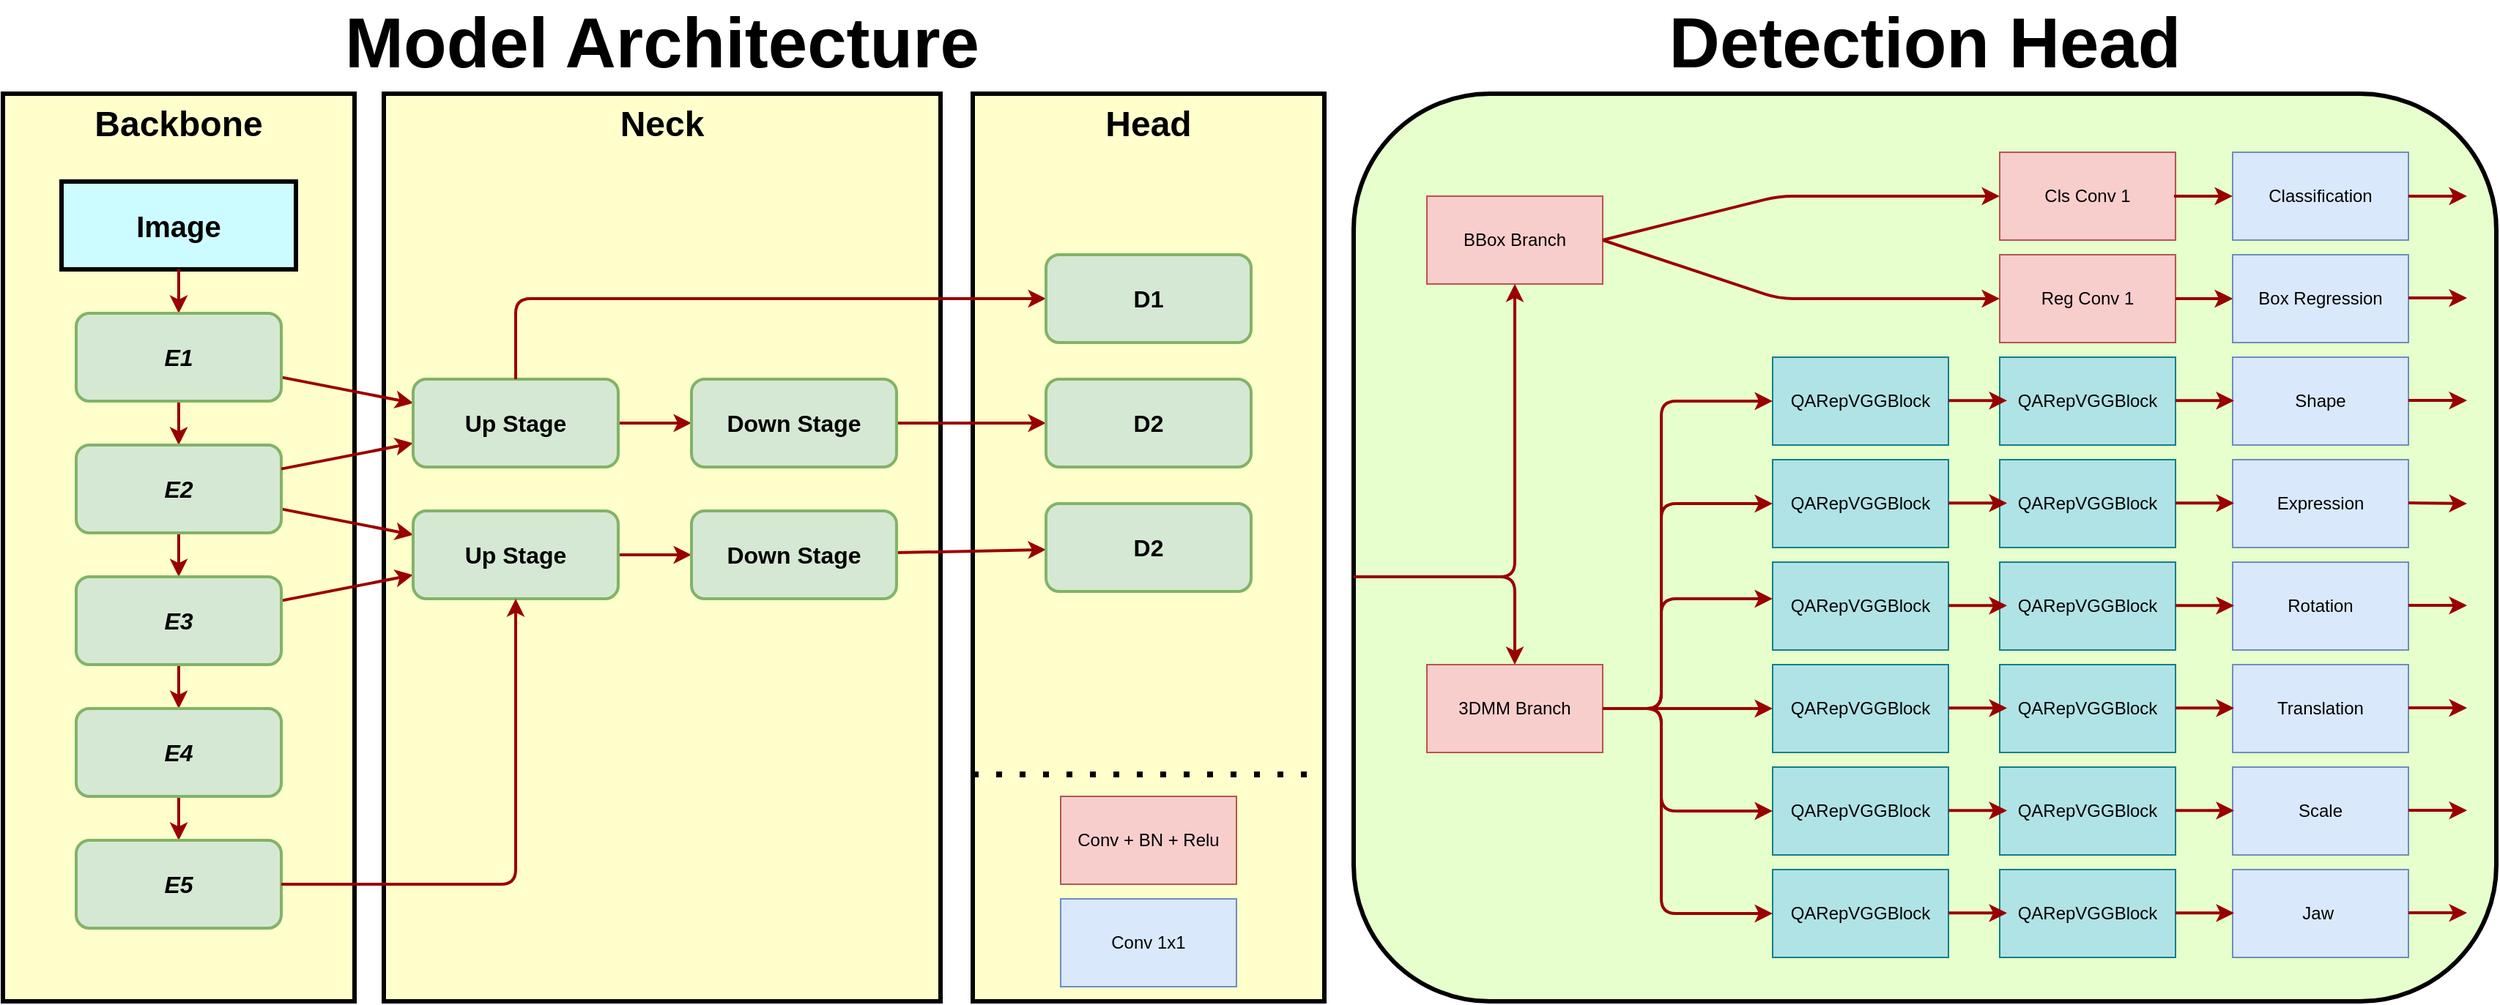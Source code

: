 <mxfile version="24.4.8" type="device" pages="4">
  <diagram name="Page-1" id="c7558073-3199-34d8-9f00-42111426c3f3">
    <mxGraphModel dx="4487" dy="1175" grid="1" gridSize="10" guides="1" tooltips="1" connect="1" arrows="1" fold="1" page="1" pageScale="1" pageWidth="826" pageHeight="1169" background="none" math="0" shadow="0">
      <root>
        <mxCell id="0" />
        <mxCell id="1" parent="0" />
        <mxCell id="LLnZXkh-c3uIDS0KH3eN-125" value="Neck" style="whiteSpace=wrap;align=center;verticalAlign=top;fontStyle=1;strokeWidth=3;fillColor=#FFFFCC;fontSize=24;" parent="1" vertex="1">
          <mxGeometry x="-1632" y="700" width="380" height="620" as="geometry" />
        </mxCell>
        <mxCell id="3" value="Backbone" style="whiteSpace=wrap;align=center;verticalAlign=top;fontStyle=1;strokeWidth=3;fillColor=#FFFFCC;fontSize=24;" parent="1" vertex="1">
          <mxGeometry x="-1892" y="700" width="240" height="620" as="geometry" />
        </mxCell>
        <mxCell id="4" value="Image" style="whiteSpace=wrap;align=center;verticalAlign=middle;fontStyle=1;strokeWidth=3;fillColor=#ccfcff;aspect=fixed;fontSize=20;" parent="1" vertex="1">
          <mxGeometry x="-1852" y="760" width="160" height="60" as="geometry" />
        </mxCell>
        <mxCell id="37" value="" style="edgeStyle=none;noEdgeStyle=1;strokeColor=#990000;strokeWidth=2;exitX=0.5;exitY=1;exitDx=0;exitDy=0;entryX=0.5;entryY=0;entryDx=0;entryDy=0;" parent="1" source="4" edge="1">
          <mxGeometry width="100" height="100" relative="1" as="geometry">
            <mxPoint x="-1656" y="1070" as="sourcePoint" />
            <mxPoint x="-1772" y="850" as="targetPoint" />
          </mxGeometry>
        </mxCell>
        <mxCell id="LLnZXkh-c3uIDS0KH3eN-104" value="" style="edgeStyle=none;noEdgeStyle=1;strokeColor=#990000;strokeWidth=2;exitX=0.5;exitY=1;exitDx=0;exitDy=0;" parent="1" edge="1">
          <mxGeometry width="100" height="100" relative="1" as="geometry">
            <mxPoint x="-1792.24" y="1251" as="sourcePoint" />
            <mxPoint x="-1792" y="1271" as="targetPoint" />
          </mxGeometry>
        </mxCell>
        <mxCell id="LLnZXkh-c3uIDS0KH3eN-127" value="&lt;p style=&quot;margin: 0px; margin-top: 4px; text-align: center; text-decoration: underline;&quot;&gt;&lt;/p&gt;&lt;p style=&quot;margin: 0px; margin-left: 8px;&quot;&gt;&lt;br&gt;&lt;/p&gt;" style="verticalAlign=middle;align=center;overflow=fill;fontSize=12;fontFamily=Helvetica;html=1;rounded=1;fontStyle=1;strokeWidth=3;fillColor=#E6FFCC" parent="1" vertex="1">
          <mxGeometry x="-970" y="700" width="780" height="620" as="geometry" />
        </mxCell>
        <mxCell id="LLnZXkh-c3uIDS0KH3eN-128" value="BBox Branch" style="rounded=0;whiteSpace=wrap;html=1;fillColor=#f8cecc;strokeColor=#b85450;" parent="1" vertex="1">
          <mxGeometry x="-920" y="770" width="120" height="60" as="geometry" />
        </mxCell>
        <mxCell id="LLnZXkh-c3uIDS0KH3eN-129" value="3DMM Branch" style="rounded=0;whiteSpace=wrap;html=1;fillColor=#f8cecc;strokeColor=#b85450;" parent="1" vertex="1">
          <mxGeometry x="-920" y="1090" width="120" height="60" as="geometry" />
        </mxCell>
        <mxCell id="LLnZXkh-c3uIDS0KH3eN-130" value="Cls Conv 1" style="rounded=0;whiteSpace=wrap;html=1;fillColor=#f8cecc;strokeColor=#b85450;" parent="1" vertex="1">
          <mxGeometry x="-529" y="740" width="120" height="60" as="geometry" />
        </mxCell>
        <mxCell id="LLnZXkh-c3uIDS0KH3eN-178" value="" style="edgeStyle=orthogonalEdgeStyle;rounded=0;orthogonalLoop=1;jettySize=auto;html=1;" parent="1" source="LLnZXkh-c3uIDS0KH3eN-131" target="LLnZXkh-c3uIDS0KH3eN-133" edge="1">
          <mxGeometry relative="1" as="geometry" />
        </mxCell>
        <mxCell id="LLnZXkh-c3uIDS0KH3eN-131" value="Reg Conv 1" style="rounded=0;whiteSpace=wrap;html=1;fillColor=#f8cecc;strokeColor=#b85450;" parent="1" vertex="1">
          <mxGeometry x="-529" y="810" width="120" height="60" as="geometry" />
        </mxCell>
        <mxCell id="LLnZXkh-c3uIDS0KH3eN-132" value="Classification" style="rounded=0;whiteSpace=wrap;html=1;fillColor=#dae8fc;strokeColor=#6c8ebf;" parent="1" vertex="1">
          <mxGeometry x="-370" y="740" width="120" height="60" as="geometry" />
        </mxCell>
        <mxCell id="LLnZXkh-c3uIDS0KH3eN-133" value="Box Regression" style="rounded=0;whiteSpace=wrap;html=1;fillColor=#dae8fc;strokeColor=#6c8ebf;" parent="1" vertex="1">
          <mxGeometry x="-370" y="810" width="120" height="60" as="geometry" />
        </mxCell>
        <mxCell id="LLnZXkh-c3uIDS0KH3eN-134" value="Shape" style="rounded=0;whiteSpace=wrap;html=1;fillColor=#dae8fc;strokeColor=#6c8ebf;" parent="1" vertex="1">
          <mxGeometry x="-370" y="880" width="120" height="60" as="geometry" />
        </mxCell>
        <mxCell id="LLnZXkh-c3uIDS0KH3eN-135" value="Expression" style="rounded=0;whiteSpace=wrap;html=1;fillColor=#dae8fc;strokeColor=#6c8ebf;" parent="1" vertex="1">
          <mxGeometry x="-370" y="950" width="120" height="60" as="geometry" />
        </mxCell>
        <mxCell id="LLnZXkh-c3uIDS0KH3eN-136" value="Rotation" style="rounded=0;whiteSpace=wrap;html=1;fillColor=#dae8fc;strokeColor=#6c8ebf;" parent="1" vertex="1">
          <mxGeometry x="-370" y="1020" width="120" height="60" as="geometry" />
        </mxCell>
        <mxCell id="LLnZXkh-c3uIDS0KH3eN-137" value="Jaw&amp;nbsp;" style="rounded=0;whiteSpace=wrap;html=1;fillColor=#dae8fc;strokeColor=#6c8ebf;" parent="1" vertex="1">
          <mxGeometry x="-370" y="1230" width="120" height="60" as="geometry" />
        </mxCell>
        <mxCell id="LLnZXkh-c3uIDS0KH3eN-138" value="Translation" style="rounded=0;whiteSpace=wrap;html=1;fillColor=#dae8fc;strokeColor=#6c8ebf;" parent="1" vertex="1">
          <mxGeometry x="-370" y="1090" width="120" height="60" as="geometry" />
        </mxCell>
        <mxCell id="LLnZXkh-c3uIDS0KH3eN-139" value="Scale" style="rounded=0;whiteSpace=wrap;html=1;fillColor=#dae8fc;strokeColor=#6c8ebf;" parent="1" vertex="1">
          <mxGeometry x="-370" y="1160" width="120" height="60" as="geometry" />
        </mxCell>
        <mxCell id="LLnZXkh-c3uIDS0KH3eN-140" value="QARepVGGBlock" style="rounded=0;whiteSpace=wrap;html=1;fillColor=#b0e3e6;strokeColor=#0e8088;" parent="1" vertex="1">
          <mxGeometry x="-684" y="880" width="120" height="60" as="geometry" />
        </mxCell>
        <mxCell id="LLnZXkh-c3uIDS0KH3eN-141" value="QARepVGGBlock" style="rounded=0;whiteSpace=wrap;html=1;fillColor=#b0e3e6;strokeColor=#0e8088;" parent="1" vertex="1">
          <mxGeometry x="-529" y="880" width="120" height="60" as="geometry" />
        </mxCell>
        <mxCell id="LLnZXkh-c3uIDS0KH3eN-142" value="QARepVGGBlock" style="rounded=0;whiteSpace=wrap;html=1;fillColor=#b0e3e6;strokeColor=#0e8088;" parent="1" vertex="1">
          <mxGeometry x="-684" y="950" width="120" height="60" as="geometry" />
        </mxCell>
        <mxCell id="LLnZXkh-c3uIDS0KH3eN-143" value="QARepVGGBlock" style="rounded=0;whiteSpace=wrap;html=1;fillColor=#b0e3e6;strokeColor=#0e8088;" parent="1" vertex="1">
          <mxGeometry x="-529" y="950" width="120" height="60" as="geometry" />
        </mxCell>
        <mxCell id="LLnZXkh-c3uIDS0KH3eN-144" value="QARepVGGBlock" style="rounded=0;whiteSpace=wrap;html=1;fillColor=#b0e3e6;strokeColor=#0e8088;" parent="1" vertex="1">
          <mxGeometry x="-684" y="1020" width="120" height="60" as="geometry" />
        </mxCell>
        <mxCell id="LLnZXkh-c3uIDS0KH3eN-145" value="QARepVGGBlock" style="rounded=0;whiteSpace=wrap;html=1;fillColor=#b0e3e6;strokeColor=#0e8088;" parent="1" vertex="1">
          <mxGeometry x="-529" y="1020" width="120" height="60" as="geometry" />
        </mxCell>
        <mxCell id="LLnZXkh-c3uIDS0KH3eN-146" value="QARepVGGBlock" style="rounded=0;whiteSpace=wrap;html=1;fillColor=#b0e3e6;strokeColor=#0e8088;" parent="1" vertex="1">
          <mxGeometry x="-684" y="1090" width="120" height="60" as="geometry" />
        </mxCell>
        <mxCell id="LLnZXkh-c3uIDS0KH3eN-147" value="QARepVGGBlock" style="rounded=0;whiteSpace=wrap;html=1;fillColor=#b0e3e6;strokeColor=#0e8088;" parent="1" vertex="1">
          <mxGeometry x="-529" y="1090" width="120" height="60" as="geometry" />
        </mxCell>
        <mxCell id="LLnZXkh-c3uIDS0KH3eN-148" value="QARepVGGBlock" style="rounded=0;whiteSpace=wrap;html=1;fillColor=#b0e3e6;strokeColor=#0e8088;" parent="1" vertex="1">
          <mxGeometry x="-684" y="1160" width="120" height="60" as="geometry" />
        </mxCell>
        <mxCell id="LLnZXkh-c3uIDS0KH3eN-149" value="QARepVGGBlock" style="rounded=0;whiteSpace=wrap;html=1;fillColor=#b0e3e6;strokeColor=#0e8088;" parent="1" vertex="1">
          <mxGeometry x="-529" y="1160" width="120" height="60" as="geometry" />
        </mxCell>
        <mxCell id="LLnZXkh-c3uIDS0KH3eN-150" value="QARepVGGBlock" style="rounded=0;whiteSpace=wrap;html=1;fillColor=#b0e3e6;strokeColor=#0e8088;" parent="1" vertex="1">
          <mxGeometry x="-684" y="1230" width="120" height="60" as="geometry" />
        </mxCell>
        <mxCell id="LLnZXkh-c3uIDS0KH3eN-151" value="QARepVGGBlock" style="rounded=0;whiteSpace=wrap;html=1;fillColor=#b0e3e6;strokeColor=#0e8088;" parent="1" vertex="1">
          <mxGeometry x="-529" y="1230" width="120" height="60" as="geometry" />
        </mxCell>
        <mxCell id="LLnZXkh-c3uIDS0KH3eN-153" value="" style="edgeStyle=none;noEdgeStyle=1;strokeColor=#990000;strokeWidth=2;entryX=0.5;entryY=1;entryDx=0;entryDy=0;" parent="1" target="LLnZXkh-c3uIDS0KH3eN-128" edge="1">
          <mxGeometry width="100" height="100" relative="1" as="geometry">
            <mxPoint x="-970" y="1030" as="sourcePoint" />
            <mxPoint x="-855" y="940" as="targetPoint" />
            <Array as="points">
              <mxPoint x="-860" y="1030" />
            </Array>
          </mxGeometry>
        </mxCell>
        <mxCell id="LLnZXkh-c3uIDS0KH3eN-154" value="" style="edgeStyle=none;noEdgeStyle=1;strokeColor=#990000;strokeWidth=2;entryX=0.5;entryY=0;entryDx=0;entryDy=0;" parent="1" target="LLnZXkh-c3uIDS0KH3eN-129" edge="1">
          <mxGeometry width="100" height="100" relative="1" as="geometry">
            <mxPoint x="-970" y="1030" as="sourcePoint" />
            <mxPoint x="-850" y="840" as="targetPoint" />
            <Array as="points">
              <mxPoint x="-920" y="1030" />
              <mxPoint x="-860" y="1030" />
            </Array>
          </mxGeometry>
        </mxCell>
        <mxCell id="LLnZXkh-c3uIDS0KH3eN-155" value="" style="edgeStyle=none;noEdgeStyle=1;strokeColor=#990000;strokeWidth=2;exitX=1;exitY=0.5;exitDx=0;exitDy=0;entryX=0;entryY=0.5;entryDx=0;entryDy=0;" parent="1" source="LLnZXkh-c3uIDS0KH3eN-128" target="LLnZXkh-c3uIDS0KH3eN-130" edge="1">
          <mxGeometry width="100" height="100" relative="1" as="geometry">
            <mxPoint x="-771" y="702" as="sourcePoint" />
            <mxPoint x="-500" y="670" as="targetPoint" />
            <Array as="points">
              <mxPoint x="-680" y="770" />
            </Array>
          </mxGeometry>
        </mxCell>
        <mxCell id="LLnZXkh-c3uIDS0KH3eN-156" value="" style="edgeStyle=none;noEdgeStyle=1;strokeColor=#990000;strokeWidth=2;entryX=0;entryY=0.5;entryDx=0;entryDy=0;" parent="1" target="LLnZXkh-c3uIDS0KH3eN-131" edge="1">
          <mxGeometry width="100" height="100" relative="1" as="geometry">
            <mxPoint x="-800" y="800" as="sourcePoint" />
            <mxPoint x="-544" y="780" as="targetPoint" />
            <Array as="points">
              <mxPoint x="-680" y="840" />
            </Array>
          </mxGeometry>
        </mxCell>
        <mxCell id="LLnZXkh-c3uIDS0KH3eN-157" value="" style="edgeStyle=none;noEdgeStyle=1;strokeColor=#990000;strokeWidth=2;exitX=1;exitY=0.5;exitDx=0;exitDy=0;entryX=0;entryY=0.5;entryDx=0;entryDy=0;" parent="1" source="LLnZXkh-c3uIDS0KH3eN-129" target="LLnZXkh-c3uIDS0KH3eN-140" edge="1">
          <mxGeometry width="100" height="100" relative="1" as="geometry">
            <mxPoint x="-1140" y="980" as="sourcePoint" />
            <mxPoint x="-894" y="950" as="targetPoint" />
            <Array as="points">
              <mxPoint x="-760" y="1120" />
              <mxPoint x="-760" y="910" />
            </Array>
          </mxGeometry>
        </mxCell>
        <mxCell id="LLnZXkh-c3uIDS0KH3eN-158" value="" style="edgeStyle=none;noEdgeStyle=1;strokeColor=#990000;strokeWidth=2;entryX=0;entryY=0.5;entryDx=0;entryDy=0;" parent="1" target="LLnZXkh-c3uIDS0KH3eN-142" edge="1">
          <mxGeometry width="100" height="100" relative="1" as="geometry">
            <mxPoint x="-800" y="1120" as="sourcePoint" />
            <mxPoint x="-674" y="920" as="targetPoint" />
            <Array as="points">
              <mxPoint x="-760" y="1120" />
              <mxPoint x="-760" y="980" />
            </Array>
          </mxGeometry>
        </mxCell>
        <mxCell id="LLnZXkh-c3uIDS0KH3eN-159" value="" style="edgeStyle=none;noEdgeStyle=1;strokeColor=#990000;strokeWidth=2;entryX=0;entryY=0.5;entryDx=0;entryDy=0;exitX=1;exitY=0.5;exitDx=0;exitDy=0;" parent="1" source="LLnZXkh-c3uIDS0KH3eN-129" edge="1">
          <mxGeometry width="100" height="100" relative="1" as="geometry">
            <mxPoint x="-800" y="1195" as="sourcePoint" />
            <mxPoint x="-684" y="1045" as="targetPoint" />
            <Array as="points">
              <mxPoint x="-760" y="1120" />
              <mxPoint x="-760" y="1045" />
            </Array>
          </mxGeometry>
        </mxCell>
        <mxCell id="LLnZXkh-c3uIDS0KH3eN-160" value="" style="edgeStyle=none;noEdgeStyle=1;strokeColor=#990000;strokeWidth=2;entryX=0;entryY=0.5;entryDx=0;entryDy=0;exitX=1;exitY=0.5;exitDx=0;exitDy=0;" parent="1" source="LLnZXkh-c3uIDS0KH3eN-129" target="LLnZXkh-c3uIDS0KH3eN-146" edge="1">
          <mxGeometry width="100" height="100" relative="1" as="geometry">
            <mxPoint x="-804" y="1220" as="sourcePoint" />
            <mxPoint x="-688" y="1135" as="targetPoint" />
            <Array as="points" />
          </mxGeometry>
        </mxCell>
        <mxCell id="LLnZXkh-c3uIDS0KH3eN-161" value="" style="edgeStyle=none;noEdgeStyle=1;strokeColor=#990000;strokeWidth=2;entryX=0;entryY=0.5;entryDx=0;entryDy=0;exitX=1;exitY=0.5;exitDx=0;exitDy=0;" parent="1" source="LLnZXkh-c3uIDS0KH3eN-129" target="LLnZXkh-c3uIDS0KH3eN-148" edge="1">
          <mxGeometry width="100" height="100" relative="1" as="geometry">
            <mxPoint x="-790" y="1140" as="sourcePoint" />
            <mxPoint x="-674" y="1130" as="targetPoint" />
            <Array as="points">
              <mxPoint x="-760" y="1120" />
              <mxPoint x="-760" y="1190" />
            </Array>
          </mxGeometry>
        </mxCell>
        <mxCell id="LLnZXkh-c3uIDS0KH3eN-162" value="" style="edgeStyle=none;noEdgeStyle=1;strokeColor=#990000;strokeWidth=2;entryX=0;entryY=0.5;entryDx=0;entryDy=0;exitX=1;exitY=0.5;exitDx=0;exitDy=0;" parent="1" source="LLnZXkh-c3uIDS0KH3eN-129" target="LLnZXkh-c3uIDS0KH3eN-150" edge="1">
          <mxGeometry width="100" height="100" relative="1" as="geometry">
            <mxPoint x="-840" y="1190" as="sourcePoint" />
            <mxPoint x="-724" y="1250" as="targetPoint" />
            <Array as="points">
              <mxPoint x="-760" y="1120" />
              <mxPoint x="-760" y="1260" />
            </Array>
          </mxGeometry>
        </mxCell>
        <mxCell id="LLnZXkh-c3uIDS0KH3eN-163" value="" style="edgeStyle=none;noEdgeStyle=1;strokeColor=#990000;strokeWidth=2;exitX=1;exitY=0.5;exitDx=0;exitDy=0;entryX=0;entryY=0.5;entryDx=0;entryDy=0;" parent="1" edge="1">
          <mxGeometry width="100" height="100" relative="1" as="geometry">
            <mxPoint x="-564" y="909.62" as="sourcePoint" />
            <mxPoint x="-524" y="909.62" as="targetPoint" />
          </mxGeometry>
        </mxCell>
        <mxCell id="LLnZXkh-c3uIDS0KH3eN-165" value="" style="edgeStyle=none;noEdgeStyle=1;strokeColor=#990000;strokeWidth=2;exitX=1;exitY=0.5;exitDx=0;exitDy=0;entryX=0;entryY=0.5;entryDx=0;entryDy=0;" parent="1" edge="1">
          <mxGeometry width="100" height="100" relative="1" as="geometry">
            <mxPoint x="-564" y="979.68" as="sourcePoint" />
            <mxPoint x="-524" y="979.68" as="targetPoint" />
          </mxGeometry>
        </mxCell>
        <mxCell id="LLnZXkh-c3uIDS0KH3eN-166" value="" style="edgeStyle=none;noEdgeStyle=1;strokeColor=#990000;strokeWidth=2;exitX=1;exitY=0.5;exitDx=0;exitDy=0;entryX=0;entryY=0.5;entryDx=0;entryDy=0;" parent="1" edge="1">
          <mxGeometry width="100" height="100" relative="1" as="geometry">
            <mxPoint x="-564" y="1049.68" as="sourcePoint" />
            <mxPoint x="-524" y="1049.68" as="targetPoint" />
          </mxGeometry>
        </mxCell>
        <mxCell id="LLnZXkh-c3uIDS0KH3eN-167" value="" style="edgeStyle=none;noEdgeStyle=1;strokeColor=#990000;strokeWidth=2;exitX=1;exitY=0.5;exitDx=0;exitDy=0;entryX=0;entryY=0.5;entryDx=0;entryDy=0;" parent="1" edge="1">
          <mxGeometry width="100" height="100" relative="1" as="geometry">
            <mxPoint x="-409" y="909.68" as="sourcePoint" />
            <mxPoint x="-369" y="909.68" as="targetPoint" />
          </mxGeometry>
        </mxCell>
        <mxCell id="LLnZXkh-c3uIDS0KH3eN-168" value="" style="edgeStyle=none;noEdgeStyle=1;strokeColor=#990000;strokeWidth=2;exitX=1;exitY=0.5;exitDx=0;exitDy=0;entryX=0;entryY=0.5;entryDx=0;entryDy=0;" parent="1" edge="1">
          <mxGeometry width="100" height="100" relative="1" as="geometry">
            <mxPoint x="-409" y="979.68" as="sourcePoint" />
            <mxPoint x="-369" y="979.68" as="targetPoint" />
          </mxGeometry>
        </mxCell>
        <mxCell id="LLnZXkh-c3uIDS0KH3eN-169" value="" style="edgeStyle=none;noEdgeStyle=1;strokeColor=#990000;strokeWidth=2;exitX=1;exitY=0.5;exitDx=0;exitDy=0;entryX=0;entryY=0.5;entryDx=0;entryDy=0;" parent="1" edge="1">
          <mxGeometry width="100" height="100" relative="1" as="geometry">
            <mxPoint x="-409" y="1049.68" as="sourcePoint" />
            <mxPoint x="-369" y="1049.68" as="targetPoint" />
          </mxGeometry>
        </mxCell>
        <mxCell id="LLnZXkh-c3uIDS0KH3eN-170" value="" style="edgeStyle=none;noEdgeStyle=1;strokeColor=#990000;strokeWidth=2;exitX=1;exitY=0.5;exitDx=0;exitDy=0;entryX=0;entryY=0.5;entryDx=0;entryDy=0;" parent="1" edge="1">
          <mxGeometry width="100" height="100" relative="1" as="geometry">
            <mxPoint x="-409" y="1119.68" as="sourcePoint" />
            <mxPoint x="-369" y="1119.68" as="targetPoint" />
          </mxGeometry>
        </mxCell>
        <mxCell id="LLnZXkh-c3uIDS0KH3eN-171" value="" style="edgeStyle=none;noEdgeStyle=1;strokeColor=#990000;strokeWidth=2;exitX=1;exitY=0.5;exitDx=0;exitDy=0;entryX=0;entryY=0.5;entryDx=0;entryDy=0;" parent="1" edge="1">
          <mxGeometry width="100" height="100" relative="1" as="geometry">
            <mxPoint x="-564" y="1119.68" as="sourcePoint" />
            <mxPoint x="-524" y="1119.68" as="targetPoint" />
          </mxGeometry>
        </mxCell>
        <mxCell id="LLnZXkh-c3uIDS0KH3eN-172" value="" style="edgeStyle=none;noEdgeStyle=1;strokeColor=#990000;strokeWidth=2;exitX=1;exitY=0.5;exitDx=0;exitDy=0;entryX=0;entryY=0.5;entryDx=0;entryDy=0;" parent="1" edge="1">
          <mxGeometry width="100" height="100" relative="1" as="geometry">
            <mxPoint x="-564" y="1189.68" as="sourcePoint" />
            <mxPoint x="-524" y="1189.68" as="targetPoint" />
          </mxGeometry>
        </mxCell>
        <mxCell id="LLnZXkh-c3uIDS0KH3eN-173" value="" style="edgeStyle=none;noEdgeStyle=1;strokeColor=#990000;strokeWidth=2;exitX=1;exitY=0.5;exitDx=0;exitDy=0;entryX=0;entryY=0.5;entryDx=0;entryDy=0;" parent="1" edge="1">
          <mxGeometry width="100" height="100" relative="1" as="geometry">
            <mxPoint x="-564" y="1259.68" as="sourcePoint" />
            <mxPoint x="-524" y="1259.68" as="targetPoint" />
          </mxGeometry>
        </mxCell>
        <mxCell id="LLnZXkh-c3uIDS0KH3eN-174" value="" style="edgeStyle=none;noEdgeStyle=1;strokeColor=#990000;strokeWidth=2;exitX=1;exitY=0.5;exitDx=0;exitDy=0;entryX=0;entryY=0.5;entryDx=0;entryDy=0;" parent="1" edge="1">
          <mxGeometry width="100" height="100" relative="1" as="geometry">
            <mxPoint x="-409" y="1189.68" as="sourcePoint" />
            <mxPoint x="-369" y="1189.68" as="targetPoint" />
          </mxGeometry>
        </mxCell>
        <mxCell id="LLnZXkh-c3uIDS0KH3eN-175" value="" style="edgeStyle=none;noEdgeStyle=1;strokeColor=#990000;strokeWidth=2;exitX=1;exitY=0.5;exitDx=0;exitDy=0;entryX=0;entryY=0.5;entryDx=0;entryDy=0;" parent="1" edge="1">
          <mxGeometry width="100" height="100" relative="1" as="geometry">
            <mxPoint x="-409" y="1259.68" as="sourcePoint" />
            <mxPoint x="-369" y="1259.68" as="targetPoint" />
          </mxGeometry>
        </mxCell>
        <mxCell id="LLnZXkh-c3uIDS0KH3eN-176" value="" style="edgeStyle=none;noEdgeStyle=1;strokeColor=#990000;strokeWidth=2;exitX=1;exitY=0.5;exitDx=0;exitDy=0;entryX=0;entryY=0.5;entryDx=0;entryDy=0;" parent="1" source="LLnZXkh-c3uIDS0KH3eN-131" target="LLnZXkh-c3uIDS0KH3eN-133" edge="1">
          <mxGeometry width="100" height="100" relative="1" as="geometry">
            <mxPoint x="-434" y="839.62" as="sourcePoint" />
            <mxPoint x="-394" y="839.62" as="targetPoint" />
          </mxGeometry>
        </mxCell>
        <mxCell id="LLnZXkh-c3uIDS0KH3eN-177" value="" style="edgeStyle=none;noEdgeStyle=1;strokeColor=#990000;strokeWidth=2;entryX=0;entryY=0.5;entryDx=0;entryDy=0;" parent="1" target="LLnZXkh-c3uIDS0KH3eN-132" edge="1">
          <mxGeometry width="100" height="100" relative="1" as="geometry">
            <mxPoint x="-410" y="770" as="sourcePoint" />
            <mxPoint x="-394" y="770" as="targetPoint" />
          </mxGeometry>
        </mxCell>
        <mxCell id="LLnZXkh-c3uIDS0KH3eN-182" value="" style="edgeStyle=none;noEdgeStyle=1;strokeColor=#990000;strokeWidth=2;entryX=0;entryY=0.5;entryDx=0;entryDy=0;" parent="1" edge="1">
          <mxGeometry width="100" height="100" relative="1" as="geometry">
            <mxPoint x="-250" y="770" as="sourcePoint" />
            <mxPoint x="-210" y="770" as="targetPoint" />
          </mxGeometry>
        </mxCell>
        <mxCell id="LLnZXkh-c3uIDS0KH3eN-184" value="" style="edgeStyle=none;noEdgeStyle=1;strokeColor=#990000;strokeWidth=2;entryX=0;entryY=0.5;entryDx=0;entryDy=0;" parent="1" edge="1">
          <mxGeometry width="100" height="100" relative="1" as="geometry">
            <mxPoint x="-250" y="909.55" as="sourcePoint" />
            <mxPoint x="-210" y="909.55" as="targetPoint" />
          </mxGeometry>
        </mxCell>
        <mxCell id="LLnZXkh-c3uIDS0KH3eN-187" value="" style="edgeStyle=none;noEdgeStyle=1;strokeColor=#990000;strokeWidth=2;" parent="1" edge="1">
          <mxGeometry width="100" height="100" relative="1" as="geometry">
            <mxPoint x="-250" y="979.55" as="sourcePoint" />
            <mxPoint x="-210" y="980" as="targetPoint" />
          </mxGeometry>
        </mxCell>
        <mxCell id="LLnZXkh-c3uIDS0KH3eN-188" value="" style="edgeStyle=none;noEdgeStyle=1;strokeColor=#990000;strokeWidth=2;entryX=0;entryY=0.5;entryDx=0;entryDy=0;" parent="1" edge="1">
          <mxGeometry width="100" height="100" relative="1" as="geometry">
            <mxPoint x="-250" y="839.55" as="sourcePoint" />
            <mxPoint x="-210" y="839.55" as="targetPoint" />
          </mxGeometry>
        </mxCell>
        <mxCell id="LLnZXkh-c3uIDS0KH3eN-189" value="" style="edgeStyle=none;noEdgeStyle=1;strokeColor=#990000;strokeWidth=2;entryX=0;entryY=0.5;entryDx=0;entryDy=0;" parent="1" edge="1">
          <mxGeometry width="100" height="100" relative="1" as="geometry">
            <mxPoint x="-250" y="1049.55" as="sourcePoint" />
            <mxPoint x="-210" y="1049.55" as="targetPoint" />
          </mxGeometry>
        </mxCell>
        <mxCell id="LLnZXkh-c3uIDS0KH3eN-190" value="" style="edgeStyle=none;noEdgeStyle=1;strokeColor=#990000;strokeWidth=2;entryX=0;entryY=0.5;entryDx=0;entryDy=0;" parent="1" edge="1">
          <mxGeometry width="100" height="100" relative="1" as="geometry">
            <mxPoint x="-250" y="1119.55" as="sourcePoint" />
            <mxPoint x="-210" y="1119.55" as="targetPoint" />
          </mxGeometry>
        </mxCell>
        <mxCell id="LLnZXkh-c3uIDS0KH3eN-192" value="" style="edgeStyle=none;noEdgeStyle=1;strokeColor=#990000;strokeWidth=2;entryX=0;entryY=0.5;entryDx=0;entryDy=0;" parent="1" edge="1">
          <mxGeometry width="100" height="100" relative="1" as="geometry">
            <mxPoint x="-250" y="1259.55" as="sourcePoint" />
            <mxPoint x="-210" y="1259.55" as="targetPoint" />
          </mxGeometry>
        </mxCell>
        <mxCell id="LLnZXkh-c3uIDS0KH3eN-193" value="" style="edgeStyle=none;noEdgeStyle=1;strokeColor=#990000;strokeWidth=2;entryX=0;entryY=0.5;entryDx=0;entryDy=0;" parent="1" edge="1">
          <mxGeometry width="100" height="100" relative="1" as="geometry">
            <mxPoint x="-250" y="1189.55" as="sourcePoint" />
            <mxPoint x="-210" y="1189.55" as="targetPoint" />
          </mxGeometry>
        </mxCell>
        <mxCell id="FYGed5pfP-O6vtHngeR3-57" value="Head" style="whiteSpace=wrap;align=center;verticalAlign=top;fontStyle=1;strokeWidth=3;fillColor=#FFFFCC;fontSize=24;" vertex="1" parent="1">
          <mxGeometry x="-1230" y="700" width="240" height="620" as="geometry" />
        </mxCell>
        <mxCell id="FYGed5pfP-O6vtHngeR3-66" value="" style="edgeStyle=none;rounded=1;orthogonalLoop=1;jettySize=auto;html=1;strokeColor=#990000;strokeWidth=2;align=center;verticalAlign=middle;fontFamily=Helvetica;fontSize=11;fontColor=default;labelBackgroundColor=default;endArrow=classic;" edge="1" parent="1" source="FYGed5pfP-O6vtHngeR3-59" target="FYGed5pfP-O6vtHngeR3-60">
          <mxGeometry relative="1" as="geometry" />
        </mxCell>
        <mxCell id="BhrZ5reIouoWEKT7Apta-44" value="" style="edgeStyle=none;rounded=1;orthogonalLoop=1;jettySize=auto;html=1;strokeColor=#990000;strokeWidth=2;align=center;verticalAlign=middle;fontFamily=Helvetica;fontSize=11;fontColor=default;labelBackgroundColor=default;endArrow=classic;" edge="1" parent="1" source="FYGed5pfP-O6vtHngeR3-59" target="BhrZ5reIouoWEKT7Apta-42">
          <mxGeometry relative="1" as="geometry" />
        </mxCell>
        <mxCell id="FYGed5pfP-O6vtHngeR3-59" value="&lt;b style=&quot;font-size: 16px;&quot;&gt;&lt;i style=&quot;font-size: 16px;&quot;&gt;E1&lt;/i&gt;&lt;/b&gt;" style="rounded=1;whiteSpace=wrap;html=1;fillColor=#d5e8d4;strokeColor=#82b366;strokeWidth=2;fontSize=16;" vertex="1" parent="1">
          <mxGeometry x="-1842" y="850" width="140" height="60" as="geometry" />
        </mxCell>
        <mxCell id="FYGed5pfP-O6vtHngeR3-67" value="" style="edgeStyle=none;rounded=1;orthogonalLoop=1;jettySize=auto;html=1;strokeColor=#990000;strokeWidth=2;align=center;verticalAlign=middle;fontFamily=Helvetica;fontSize=11;fontColor=default;labelBackgroundColor=default;endArrow=classic;" edge="1" parent="1" source="FYGed5pfP-O6vtHngeR3-60" target="FYGed5pfP-O6vtHngeR3-61">
          <mxGeometry relative="1" as="geometry" />
        </mxCell>
        <mxCell id="BhrZ5reIouoWEKT7Apta-45" value="" style="edgeStyle=none;rounded=1;orthogonalLoop=1;jettySize=auto;html=1;strokeColor=#990000;strokeWidth=2;align=center;verticalAlign=middle;fontFamily=Helvetica;fontSize=11;fontColor=default;labelBackgroundColor=default;endArrow=classic;" edge="1" parent="1" source="FYGed5pfP-O6vtHngeR3-60" target="BhrZ5reIouoWEKT7Apta-43">
          <mxGeometry relative="1" as="geometry" />
        </mxCell>
        <mxCell id="FYGed5pfP-O6vtHngeR3-60" value="&lt;b style=&quot;font-size: 16px;&quot;&gt;&lt;i style=&quot;font-size: 16px;&quot;&gt;E2&lt;/i&gt;&lt;/b&gt;" style="rounded=1;whiteSpace=wrap;html=1;fillColor=#d5e8d4;strokeColor=#82b366;strokeWidth=2;fontSize=16;" vertex="1" parent="1">
          <mxGeometry x="-1842" y="940" width="140" height="60" as="geometry" />
        </mxCell>
        <mxCell id="FYGed5pfP-O6vtHngeR3-68" value="" style="edgeStyle=none;rounded=1;orthogonalLoop=1;jettySize=auto;html=1;strokeColor=#990000;strokeWidth=2;align=center;verticalAlign=middle;fontFamily=Helvetica;fontSize=11;fontColor=default;labelBackgroundColor=default;endArrow=classic;" edge="1" parent="1" source="FYGed5pfP-O6vtHngeR3-61" target="FYGed5pfP-O6vtHngeR3-62">
          <mxGeometry relative="1" as="geometry" />
        </mxCell>
        <mxCell id="BhrZ5reIouoWEKT7Apta-47" value="" style="edgeStyle=none;rounded=1;orthogonalLoop=1;jettySize=auto;html=1;strokeColor=#990000;strokeWidth=2;align=center;verticalAlign=middle;fontFamily=Helvetica;fontSize=11;fontColor=default;labelBackgroundColor=default;endArrow=classic;" edge="1" parent="1" source="FYGed5pfP-O6vtHngeR3-61" target="BhrZ5reIouoWEKT7Apta-43">
          <mxGeometry relative="1" as="geometry" />
        </mxCell>
        <mxCell id="FYGed5pfP-O6vtHngeR3-61" value="&lt;b style=&quot;font-size: 16px;&quot;&gt;&lt;i style=&quot;font-size: 16px;&quot;&gt;E3&lt;/i&gt;&lt;/b&gt;" style="rounded=1;whiteSpace=wrap;html=1;fillColor=#d5e8d4;strokeColor=#82b366;strokeWidth=2;fontSize=16;" vertex="1" parent="1">
          <mxGeometry x="-1842" y="1030" width="140" height="60" as="geometry" />
        </mxCell>
        <mxCell id="FYGed5pfP-O6vtHngeR3-69" value="" style="edgeStyle=none;rounded=1;orthogonalLoop=1;jettySize=auto;html=1;strokeColor=#990000;strokeWidth=2;align=center;verticalAlign=middle;fontFamily=Helvetica;fontSize=11;fontColor=default;labelBackgroundColor=default;endArrow=classic;" edge="1" parent="1" source="FYGed5pfP-O6vtHngeR3-62" target="FYGed5pfP-O6vtHngeR3-63">
          <mxGeometry relative="1" as="geometry" />
        </mxCell>
        <mxCell id="FYGed5pfP-O6vtHngeR3-62" value="&lt;b style=&quot;font-size: 16px;&quot;&gt;&lt;i style=&quot;font-size: 16px;&quot;&gt;E4&lt;/i&gt;&lt;/b&gt;" style="rounded=1;whiteSpace=wrap;html=1;fillColor=#d5e8d4;strokeColor=#82b366;strokeWidth=2;fontSize=16;" vertex="1" parent="1">
          <mxGeometry x="-1842" y="1120" width="140" height="60" as="geometry" />
        </mxCell>
        <mxCell id="FYGed5pfP-O6vtHngeR3-63" value="&lt;b style=&quot;font-size: 16px;&quot;&gt;&lt;i style=&quot;font-size: 16px;&quot;&gt;E5&lt;/i&gt;&lt;/b&gt;" style="rounded=1;whiteSpace=wrap;html=1;fillColor=#d5e8d4;strokeColor=#82b366;strokeWidth=2;fontSize=16;" vertex="1" parent="1">
          <mxGeometry x="-1842" y="1210" width="140" height="60" as="geometry" />
        </mxCell>
        <mxCell id="BhrZ5reIouoWEKT7Apta-46" value="" style="edgeStyle=none;rounded=1;orthogonalLoop=1;jettySize=auto;html=1;strokeColor=#990000;strokeWidth=2;align=center;verticalAlign=middle;fontFamily=Helvetica;fontSize=11;fontColor=default;labelBackgroundColor=default;endArrow=classic;" edge="1" parent="1" source="FYGed5pfP-O6vtHngeR3-60" target="BhrZ5reIouoWEKT7Apta-42">
          <mxGeometry relative="1" as="geometry" />
        </mxCell>
        <mxCell id="BhrZ5reIouoWEKT7Apta-54" value="" style="edgeStyle=none;rounded=1;orthogonalLoop=1;jettySize=auto;html=1;strokeColor=#990000;strokeWidth=2;align=center;verticalAlign=middle;fontFamily=Helvetica;fontSize=11;fontColor=default;labelBackgroundColor=default;endArrow=classic;" edge="1" parent="1" source="BhrZ5reIouoWEKT7Apta-42" target="BhrZ5reIouoWEKT7Apta-51">
          <mxGeometry relative="1" as="geometry" />
        </mxCell>
        <mxCell id="BhrZ5reIouoWEKT7Apta-42" value="&lt;b style=&quot;font-size: 16px;&quot;&gt;&lt;span style=&quot;font-size: 16px;&quot;&gt;Up Stage&lt;/span&gt;&lt;/b&gt;" style="rounded=1;whiteSpace=wrap;html=1;fillColor=#d5e8d4;strokeColor=#82b366;strokeWidth=2;fontSize=16;" vertex="1" parent="1">
          <mxGeometry x="-1612" y="895" width="140" height="60" as="geometry" />
        </mxCell>
        <mxCell id="BhrZ5reIouoWEKT7Apta-53" value="" style="edgeStyle=none;rounded=1;orthogonalLoop=1;jettySize=auto;html=1;strokeColor=#990000;strokeWidth=2;align=center;verticalAlign=middle;fontFamily=Helvetica;fontSize=11;fontColor=default;labelBackgroundColor=default;endArrow=classic;" edge="1" parent="1" source="BhrZ5reIouoWEKT7Apta-43" target="BhrZ5reIouoWEKT7Apta-52">
          <mxGeometry relative="1" as="geometry" />
        </mxCell>
        <mxCell id="BhrZ5reIouoWEKT7Apta-43" value="&lt;b style=&quot;font-size: 16px;&quot;&gt;&lt;span style=&quot;font-size: 16px;&quot;&gt;Up Stage&lt;/span&gt;&lt;/b&gt;" style="rounded=1;whiteSpace=wrap;html=1;fillColor=#d5e8d4;strokeColor=#82b366;strokeWidth=2;fontSize=16;" vertex="1" parent="1">
          <mxGeometry x="-1612" y="985" width="140" height="60" as="geometry" />
        </mxCell>
        <mxCell id="BhrZ5reIouoWEKT7Apta-50" value="" style="endArrow=classic;html=1;rounded=1;strokeColor=#990000;strokeWidth=2;align=center;verticalAlign=middle;fontFamily=Helvetica;fontSize=11;fontColor=default;labelBackgroundColor=default;edgeStyle=none;entryX=0.5;entryY=1;entryDx=0;entryDy=0;exitX=1;exitY=0.5;exitDx=0;exitDy=0;" edge="1" parent="1" source="FYGed5pfP-O6vtHngeR3-63" target="BhrZ5reIouoWEKT7Apta-43">
          <mxGeometry width="50" height="50" relative="1" as="geometry">
            <mxPoint x="-1572" y="1430" as="sourcePoint" />
            <mxPoint x="-1072" y="1020" as="targetPoint" />
            <Array as="points">
              <mxPoint x="-1542" y="1240" />
            </Array>
          </mxGeometry>
        </mxCell>
        <mxCell id="BhrZ5reIouoWEKT7Apta-64" value="" style="edgeStyle=none;rounded=1;orthogonalLoop=1;jettySize=auto;html=1;strokeColor=#990000;strokeWidth=2;align=center;verticalAlign=middle;fontFamily=Helvetica;fontSize=11;fontColor=default;labelBackgroundColor=default;endArrow=classic;" edge="1" parent="1" source="BhrZ5reIouoWEKT7Apta-51" target="BhrZ5reIouoWEKT7Apta-62">
          <mxGeometry relative="1" as="geometry" />
        </mxCell>
        <mxCell id="BhrZ5reIouoWEKT7Apta-51" value="&lt;b style=&quot;font-size: 16px;&quot;&gt;&lt;span style=&quot;font-size: 16px;&quot;&gt;Down Stage&lt;/span&gt;&lt;/b&gt;" style="rounded=1;whiteSpace=wrap;html=1;fillColor=#d5e8d4;strokeColor=#82b366;strokeWidth=2;fontSize=16;" vertex="1" parent="1">
          <mxGeometry x="-1422" y="895" width="140" height="60" as="geometry" />
        </mxCell>
        <mxCell id="BhrZ5reIouoWEKT7Apta-65" value="" style="edgeStyle=none;rounded=1;orthogonalLoop=1;jettySize=auto;html=1;strokeColor=#990000;strokeWidth=2;align=center;verticalAlign=middle;fontFamily=Helvetica;fontSize=11;fontColor=default;labelBackgroundColor=default;endArrow=classic;" edge="1" parent="1" source="BhrZ5reIouoWEKT7Apta-52" target="BhrZ5reIouoWEKT7Apta-63">
          <mxGeometry relative="1" as="geometry" />
        </mxCell>
        <mxCell id="BhrZ5reIouoWEKT7Apta-52" value="&lt;b style=&quot;font-size: 16px;&quot;&gt;&lt;span style=&quot;font-size: 16px;&quot;&gt;Down Stage&lt;/span&gt;&lt;/b&gt;" style="rounded=1;whiteSpace=wrap;html=1;fillColor=#d5e8d4;strokeColor=#82b366;strokeWidth=2;fontSize=16;" vertex="1" parent="1">
          <mxGeometry x="-1422" y="985" width="140" height="60" as="geometry" />
        </mxCell>
        <mxCell id="BhrZ5reIouoWEKT7Apta-57" value="&lt;font style=&quot;font-size: 48px;&quot;&gt;&lt;b&gt;Model Architecture&lt;/b&gt;&lt;/font&gt;" style="text;html=1;align=center;verticalAlign=middle;whiteSpace=wrap;rounded=0;fontFamily=Helvetica;fontSize=11;fontColor=default;labelBackgroundColor=none;" vertex="1" parent="1">
          <mxGeometry x="-1723" y="650" width="562" height="30" as="geometry" />
        </mxCell>
        <mxCell id="BhrZ5reIouoWEKT7Apta-58" style="edgeStyle=none;rounded=1;orthogonalLoop=1;jettySize=auto;html=1;exitX=0.75;exitY=0;exitDx=0;exitDy=0;strokeColor=#990000;strokeWidth=2;align=center;verticalAlign=middle;fontFamily=Helvetica;fontSize=11;fontColor=default;labelBackgroundColor=default;endArrow=classic;" edge="1" parent="1" source="BhrZ5reIouoWEKT7Apta-57" target="BhrZ5reIouoWEKT7Apta-57">
          <mxGeometry relative="1" as="geometry" />
        </mxCell>
        <mxCell id="BhrZ5reIouoWEKT7Apta-59" style="edgeStyle=none;rounded=1;orthogonalLoop=1;jettySize=auto;html=1;exitX=1;exitY=0.25;exitDx=0;exitDy=0;strokeColor=#990000;strokeWidth=2;align=center;verticalAlign=middle;fontFamily=Helvetica;fontSize=11;fontColor=default;labelBackgroundColor=default;endArrow=classic;" edge="1" parent="1" source="BhrZ5reIouoWEKT7Apta-57" target="BhrZ5reIouoWEKT7Apta-57">
          <mxGeometry relative="1" as="geometry" />
        </mxCell>
        <mxCell id="BhrZ5reIouoWEKT7Apta-60" value="&lt;font style=&quot;font-size: 48px;&quot;&gt;&lt;b&gt;Detection Head&lt;/b&gt;&lt;/font&gt;" style="text;html=1;align=center;verticalAlign=middle;whiteSpace=wrap;rounded=0;fontFamily=Helvetica;fontSize=11;fontColor=default;labelBackgroundColor=none;" vertex="1" parent="1">
          <mxGeometry x="-861" y="650" width="562" height="30" as="geometry" />
        </mxCell>
        <mxCell id="BhrZ5reIouoWEKT7Apta-66" value="" style="edgeStyle=none;rounded=1;orthogonalLoop=1;jettySize=auto;html=1;strokeColor=#990000;strokeWidth=2;align=center;verticalAlign=middle;fontFamily=Helvetica;fontSize=11;fontColor=default;labelBackgroundColor=default;endArrow=classic;exitX=0.5;exitY=0;exitDx=0;exitDy=0;" edge="1" parent="1" source="BhrZ5reIouoWEKT7Apta-42" target="BhrZ5reIouoWEKT7Apta-61">
          <mxGeometry relative="1" as="geometry">
            <Array as="points">
              <mxPoint x="-1542" y="840" />
            </Array>
          </mxGeometry>
        </mxCell>
        <mxCell id="BhrZ5reIouoWEKT7Apta-61" value="&lt;b style=&quot;font-size: 16px;&quot;&gt;&lt;span style=&quot;font-size: 16px;&quot;&gt;D1&lt;/span&gt;&lt;/b&gt;" style="rounded=1;whiteSpace=wrap;html=1;fillColor=#d5e8d4;strokeColor=#82b366;strokeWidth=2;fontSize=16;" vertex="1" parent="1">
          <mxGeometry x="-1180" y="810" width="140" height="60" as="geometry" />
        </mxCell>
        <mxCell id="BhrZ5reIouoWEKT7Apta-62" value="&lt;b style=&quot;font-size: 16px;&quot;&gt;&lt;span style=&quot;font-size: 16px;&quot;&gt;D2&lt;/span&gt;&lt;/b&gt;" style="rounded=1;whiteSpace=wrap;html=1;fillColor=#d5e8d4;strokeColor=#82b366;strokeWidth=2;fontSize=16;" vertex="1" parent="1">
          <mxGeometry x="-1180" y="895" width="140" height="60" as="geometry" />
        </mxCell>
        <mxCell id="BhrZ5reIouoWEKT7Apta-63" value="&lt;b style=&quot;font-size: 16px;&quot;&gt;&lt;span style=&quot;font-size: 16px;&quot;&gt;D2&lt;/span&gt;&lt;/b&gt;" style="rounded=1;whiteSpace=wrap;html=1;fillColor=#d5e8d4;strokeColor=#82b366;strokeWidth=2;fontSize=16;" vertex="1" parent="1">
          <mxGeometry x="-1180" y="980" width="140" height="60" as="geometry" />
        </mxCell>
        <mxCell id="BhrZ5reIouoWEKT7Apta-67" value="" style="endArrow=none;dashed=1;html=1;dashPattern=1 3;strokeWidth=4;rounded=1;strokeColor=#000000;align=center;verticalAlign=middle;fontFamily=Helvetica;fontSize=11;fontColor=default;labelBackgroundColor=default;edgeStyle=none;exitX=0;exitY=0.75;exitDx=0;exitDy=0;entryX=1;entryY=0.75;entryDx=0;entryDy=0;" edge="1" parent="1" source="FYGed5pfP-O6vtHngeR3-57" target="FYGed5pfP-O6vtHngeR3-57">
          <mxGeometry width="50" height="50" relative="1" as="geometry">
            <mxPoint x="-1160" y="1240" as="sourcePoint" />
            <mxPoint x="-1110" y="1190" as="targetPoint" />
          </mxGeometry>
        </mxCell>
        <mxCell id="LLnZXkh-c3uIDS0KH3eN-179" value="Conv 1x1" style="rounded=0;whiteSpace=wrap;html=1;fillColor=#dae8fc;strokeColor=#6c8ebf;" parent="1" vertex="1">
          <mxGeometry x="-1170" y="1250" width="120" height="60" as="geometry" />
        </mxCell>
        <mxCell id="LLnZXkh-c3uIDS0KH3eN-180" value="Conv + BN + Relu" style="rounded=0;whiteSpace=wrap;html=1;fillColor=#f8cecc;strokeColor=#b85450;" parent="1" vertex="1">
          <mxGeometry x="-1170" y="1180" width="120" height="60" as="geometry" />
        </mxCell>
      </root>
    </mxGraphModel>
  </diagram>
  <diagram id="-lU0w36zMO3Vn2qmH5CQ" name="Сторінка-2">
    <mxGraphModel dx="2177" dy="1273" grid="1" gridSize="10" guides="1" tooltips="1" connect="1" arrows="1" fold="1" page="1" pageScale="1" pageWidth="827" pageHeight="1169" math="0" shadow="0">
      <root>
        <mxCell id="0" />
        <mxCell id="1" parent="0" />
      </root>
    </mxGraphModel>
  </diagram>
  <diagram name="Page-1" id="K04JLY5axdaBRGUmiQRX">
    <mxGraphModel dx="5090" dy="1528" grid="1" gridSize="10" guides="1" tooltips="1" connect="1" arrows="1" fold="1" page="1" pageScale="1" pageWidth="826" pageHeight="1169" background="none" math="0" shadow="0">
      <root>
        <mxCell id="0" />
        <mxCell id="1" parent="0" />
        <mxCell id="LLnZXkh-c3uIDS0KH3eN-125" value="Neck" style="whiteSpace=wrap;align=center;verticalAlign=top;fontStyle=1;strokeWidth=3;fillColor=#FFFFCC;fontSize=24;" parent="1" vertex="1">
          <mxGeometry x="-1760" y="700" width="510" height="620" as="geometry" />
        </mxCell>
        <mxCell id="3" value="Backbone" style="whiteSpace=wrap;align=center;verticalAlign=top;fontStyle=1;strokeWidth=3;fillColor=#FFFFCC;fontSize=24;" parent="1" vertex="1">
          <mxGeometry x="-2020" y="700" width="240" height="620" as="geometry" />
        </mxCell>
        <mxCell id="4" value="Image" style="whiteSpace=wrap;align=center;verticalAlign=middle;fontStyle=1;strokeWidth=3;fillColor=#ccfcff;aspect=fixed;fontSize=20;" parent="1" vertex="1">
          <mxGeometry x="-1980" y="760" width="160" height="60" as="geometry" />
        </mxCell>
        <mxCell id="6" value="&lt;p style=&quot;margin: 0px; margin-top: 4px; text-align: center; text-decoration: underline;&quot;&gt;&lt;/p&gt;&lt;p style=&quot;margin: 0px; margin-left: 8px;&quot;&gt;Up Stage&lt;/p&gt;" style="verticalAlign=middle;align=center;overflow=fill;fontSize=12;fontFamily=Helvetica;html=1;rounded=1;fontStyle=1;strokeWidth=3;fillColor=#E6FFCC" parent="1" vertex="1">
          <mxGeometry x="-1799" y="1116" width="110" height="24" as="geometry" />
        </mxCell>
        <mxCell id="36" value="" style="edgeStyle=none;noEdgeStyle=1;strokeColor=#990000;strokeWidth=2;exitX=1;exitY=0.5;exitDx=0;exitDy=0;entryX=0;entryY=0.5;entryDx=0;entryDy=0;" parent="1" target="6" edge="1">
          <mxGeometry width="100" height="100" relative="1" as="geometry">
            <mxPoint x="-1845" y="874.0" as="sourcePoint" />
            <mxPoint x="-1960" y="1441" as="targetPoint" />
          </mxGeometry>
        </mxCell>
        <mxCell id="37" value="" style="edgeStyle=none;noEdgeStyle=1;strokeColor=#990000;strokeWidth=2;exitX=0.5;exitY=1;exitDx=0;exitDy=0;entryX=0.5;entryY=0;entryDx=0;entryDy=0;" parent="1" source="4" edge="1">
          <mxGeometry width="100" height="100" relative="1" as="geometry">
            <mxPoint x="-1784" y="1070" as="sourcePoint" />
            <mxPoint x="-1900" y="850" as="targetPoint" />
          </mxGeometry>
        </mxCell>
        <mxCell id="LLnZXkh-c3uIDS0KH3eN-104" value="" style="edgeStyle=none;noEdgeStyle=1;strokeColor=#990000;strokeWidth=2;exitX=0.5;exitY=1;exitDx=0;exitDy=0;" parent="1" edge="1">
          <mxGeometry width="100" height="100" relative="1" as="geometry">
            <mxPoint x="-1920.24" y="1251" as="sourcePoint" />
            <mxPoint x="-1920" y="1271" as="targetPoint" />
          </mxGeometry>
        </mxCell>
        <mxCell id="LLnZXkh-c3uIDS0KH3eN-105" value="&lt;p style=&quot;margin: 0px; margin-top: 4px; text-align: center; text-decoration: underline;&quot;&gt;&lt;/p&gt;&lt;p style=&quot;margin: 0px; margin-left: 8px;&quot;&gt;Up Stage&lt;/p&gt;" style="verticalAlign=middle;align=center;overflow=fill;fontSize=12;fontFamily=Helvetica;html=1;rounded=1;fontStyle=1;strokeWidth=3;fillColor=#E6FFCC" parent="1" vertex="1">
          <mxGeometry x="-1799" y="1164" width="110" height="24" as="geometry" />
        </mxCell>
        <mxCell id="LLnZXkh-c3uIDS0KH3eN-106" value="&lt;p style=&quot;margin: 0px; margin-top: 4px; text-align: center; text-decoration: underline;&quot;&gt;&lt;/p&gt;&lt;p style=&quot;margin: 0px; margin-left: 8px;&quot;&gt;Down Stage&lt;/p&gt;" style="verticalAlign=middle;align=center;overflow=fill;fontSize=12;fontFamily=Helvetica;html=1;rounded=1;fontStyle=1;strokeWidth=3;fillColor=#E6FFCC" parent="1" vertex="1">
          <mxGeometry x="-1649" y="1164" width="110" height="24" as="geometry" />
        </mxCell>
        <mxCell id="LLnZXkh-c3uIDS0KH3eN-107" value="&lt;p style=&quot;margin: 0px; margin-top: 4px; text-align: center; text-decoration: underline;&quot;&gt;&lt;/p&gt;&lt;p style=&quot;margin: 0px; margin-left: 8px;&quot;&gt;Down Stage&lt;/p&gt;" style="verticalAlign=middle;align=center;overflow=fill;fontSize=12;fontFamily=Helvetica;html=1;rounded=1;fontStyle=1;strokeWidth=3;fillColor=#E6FFCC" parent="1" vertex="1">
          <mxGeometry x="-1649" y="1116" width="110" height="24" as="geometry" />
        </mxCell>
        <mxCell id="LLnZXkh-c3uIDS0KH3eN-108" value="&lt;p style=&quot;margin: 0px; margin-top: 4px; text-align: center; text-decoration: underline;&quot;&gt;&lt;/p&gt;&lt;p style=&quot;margin: 0px; margin-left: 8px;&quot;&gt;Detect Head&lt;/p&gt;" style="verticalAlign=middle;align=center;overflow=fill;fontSize=12;fontFamily=Helvetica;html=1;rounded=1;fontStyle=1;strokeWidth=3;fillColor=#E6FFCC" parent="1" vertex="1">
          <mxGeometry x="-1470" y="1072" width="110" height="24" as="geometry" />
        </mxCell>
        <mxCell id="LLnZXkh-c3uIDS0KH3eN-109" value="&lt;p style=&quot;margin: 0px; margin-top: 4px; text-align: center; text-decoration: underline;&quot;&gt;&lt;/p&gt;&lt;p style=&quot;margin: 0px; margin-left: 8px;&quot;&gt;Detect Head&lt;/p&gt;" style="verticalAlign=middle;align=center;overflow=fill;fontSize=12;fontFamily=Helvetica;html=1;rounded=1;fontStyle=1;strokeWidth=3;fillColor=#E6FFCC" parent="1" vertex="1">
          <mxGeometry x="-1470" y="1116" width="110" height="24" as="geometry" />
        </mxCell>
        <mxCell id="LLnZXkh-c3uIDS0KH3eN-110" value="&lt;p style=&quot;margin: 0px; margin-top: 4px; text-align: center; text-decoration: underline;&quot;&gt;&lt;/p&gt;&lt;p style=&quot;margin: 0px; margin-left: 8px;&quot;&gt;Detect Head&lt;/p&gt;" style="verticalAlign=middle;align=center;overflow=fill;fontSize=12;fontFamily=Helvetica;html=1;rounded=1;fontStyle=1;strokeWidth=3;fillColor=#E6FFCC" parent="1" vertex="1">
          <mxGeometry x="-1470" y="1164" width="110" height="24" as="geometry" />
        </mxCell>
        <mxCell id="LLnZXkh-c3uIDS0KH3eN-112" value="" style="edgeStyle=none;noEdgeStyle=1;strokeColor=#990000;strokeWidth=2;exitX=1;exitY=0.5;exitDx=0;exitDy=0;entryX=0;entryY=0.75;entryDx=0;entryDy=0;" parent="1" target="6" edge="1">
          <mxGeometry width="100" height="100" relative="1" as="geometry">
            <mxPoint x="-1865" y="1151.71" as="sourcePoint" />
            <mxPoint x="-1784" y="1151.71" as="targetPoint" />
          </mxGeometry>
        </mxCell>
        <mxCell id="LLnZXkh-c3uIDS0KH3eN-113" value="" style="edgeStyle=none;noEdgeStyle=1;strokeColor=#990000;strokeWidth=2;exitX=1;exitY=0.5;exitDx=0;exitDy=0;entryX=0;entryY=0.5;entryDx=0;entryDy=0;" parent="1" edge="1">
          <mxGeometry width="100" height="100" relative="1" as="geometry">
            <mxPoint x="-1865" y="1150" as="sourcePoint" />
            <mxPoint x="-1799" y="1170" as="targetPoint" />
          </mxGeometry>
        </mxCell>
        <mxCell id="LLnZXkh-c3uIDS0KH3eN-114" value="" style="edgeStyle=none;noEdgeStyle=1;strokeColor=#990000;strokeWidth=2;exitX=1;exitY=0.5;exitDx=0;exitDy=0;entryX=0;entryY=0.75;entryDx=0;entryDy=0;" parent="1" edge="1">
          <mxGeometry width="100" height="100" relative="1" as="geometry">
            <mxPoint x="-1865" y="1197.71" as="sourcePoint" />
            <mxPoint x="-1799" y="1180" as="targetPoint" />
          </mxGeometry>
        </mxCell>
        <mxCell id="LLnZXkh-c3uIDS0KH3eN-115" value="" style="edgeStyle=none;noEdgeStyle=1;strokeColor=#990000;strokeWidth=2;exitX=0.5;exitY=1;exitDx=0;exitDy=0;entryX=0.5;entryY=0;entryDx=0;entryDy=0;" parent="1" edge="1">
          <mxGeometry width="100" height="100" relative="1" as="geometry">
            <mxPoint x="-1599.29" y="1140" as="sourcePoint" />
            <mxPoint x="-1599.29" y="1166" as="targetPoint" />
          </mxGeometry>
        </mxCell>
        <mxCell id="LLnZXkh-c3uIDS0KH3eN-117" value="" style="edgeStyle=none;noEdgeStyle=1;strokeColor=#990000;strokeWidth=2;exitX=0.5;exitY=0;exitDx=0;exitDy=0;entryX=0.5;entryY=1;entryDx=0;entryDy=0;" parent="1" source="LLnZXkh-c3uIDS0KH3eN-105" target="6" edge="1">
          <mxGeometry width="100" height="100" relative="1" as="geometry">
            <mxPoint x="-1739" y="1201" as="sourcePoint" />
            <mxPoint x="-1739" y="1227" as="targetPoint" />
          </mxGeometry>
        </mxCell>
        <mxCell id="LLnZXkh-c3uIDS0KH3eN-119" value="" style="edgeStyle=none;noEdgeStyle=1;strokeColor=#990000;strokeWidth=2;exitX=1;exitY=0.5;exitDx=0;exitDy=0;entryX=0;entryY=0.5;entryDx=0;entryDy=0;" parent="1" source="6" target="LLnZXkh-c3uIDS0KH3eN-107" edge="1">
          <mxGeometry width="100" height="100" relative="1" as="geometry">
            <mxPoint x="-1670" y="1110" as="sourcePoint" />
            <mxPoint x="-1650" y="1130" as="targetPoint" />
          </mxGeometry>
        </mxCell>
        <mxCell id="LLnZXkh-c3uIDS0KH3eN-120" value="" style="edgeStyle=none;noEdgeStyle=1;strokeColor=#990000;strokeWidth=2;exitX=1;exitY=0.5;exitDx=0;exitDy=0;entryX=0;entryY=0.5;entryDx=0;entryDy=0;" parent="1" source="LLnZXkh-c3uIDS0KH3eN-105" target="LLnZXkh-c3uIDS0KH3eN-106" edge="1">
          <mxGeometry width="100" height="100" relative="1" as="geometry">
            <mxPoint x="-1688" y="1175" as="sourcePoint" />
            <mxPoint x="-1649" y="1177" as="targetPoint" />
          </mxGeometry>
        </mxCell>
        <mxCell id="LLnZXkh-c3uIDS0KH3eN-121" value="" style="edgeStyle=none;noEdgeStyle=1;strokeColor=#990000;strokeWidth=2;exitX=1;exitY=0.25;exitDx=0;exitDy=0;entryX=0.5;entryY=1;entryDx=0;entryDy=0;" parent="1" target="LLnZXkh-c3uIDS0KH3eN-105" edge="1">
          <mxGeometry width="100" height="100" relative="1" as="geometry">
            <mxPoint x="-1865" y="1280" as="sourcePoint" />
            <mxPoint x="-1799" y="1270" as="targetPoint" />
            <Array as="points">
              <mxPoint x="-1744" y="1280" />
            </Array>
          </mxGeometry>
        </mxCell>
        <mxCell id="LLnZXkh-c3uIDS0KH3eN-122" value="" style="edgeStyle=none;noEdgeStyle=1;strokeColor=#990000;strokeWidth=2;exitX=1;exitY=0.5;exitDx=0;exitDy=0;entryX=0;entryY=0.5;entryDx=0;entryDy=0;" parent="1" source="LLnZXkh-c3uIDS0KH3eN-106" target="LLnZXkh-c3uIDS0KH3eN-110" edge="1">
          <mxGeometry width="100" height="100" relative="1" as="geometry">
            <mxPoint x="-1529" y="1175.83" as="sourcePoint" />
            <mxPoint x="-1489" y="1175.83" as="targetPoint" />
          </mxGeometry>
        </mxCell>
        <mxCell id="LLnZXkh-c3uIDS0KH3eN-123" value="" style="edgeStyle=none;noEdgeStyle=1;strokeColor=#990000;strokeWidth=2;exitX=1;exitY=0.5;exitDx=0;exitDy=0;entryX=0;entryY=0.5;entryDx=0;entryDy=0;" parent="1" source="LLnZXkh-c3uIDS0KH3eN-107" target="LLnZXkh-c3uIDS0KH3eN-109" edge="1">
          <mxGeometry width="100" height="100" relative="1" as="geometry">
            <mxPoint x="-1529" y="1186" as="sourcePoint" />
            <mxPoint x="-1340" y="1186" as="targetPoint" />
          </mxGeometry>
        </mxCell>
        <mxCell id="LLnZXkh-c3uIDS0KH3eN-124" value="" style="edgeStyle=none;noEdgeStyle=1;strokeColor=#990000;strokeWidth=2;exitX=0.5;exitY=0;exitDx=0;exitDy=0;entryX=-0.023;entryY=0.486;entryDx=0;entryDy=0;entryPerimeter=0;" parent="1" source="6" target="LLnZXkh-c3uIDS0KH3eN-108" edge="1">
          <mxGeometry width="100" height="100" relative="1" as="geometry">
            <mxPoint x="-1598.5" y="1083.83" as="sourcePoint" />
            <mxPoint x="-1409.5" y="1083.83" as="targetPoint" />
            <Array as="points">
              <mxPoint x="-1744" y="1084" />
            </Array>
          </mxGeometry>
        </mxCell>
        <mxCell id="LLnZXkh-c3uIDS0KH3eN-127" value="&lt;p style=&quot;margin: 0px; margin-top: 4px; text-align: center; text-decoration: underline;&quot;&gt;&lt;/p&gt;&lt;p style=&quot;margin: 0px; margin-left: 8px;&quot;&gt;&lt;br&gt;&lt;/p&gt;" style="verticalAlign=middle;align=center;overflow=fill;fontSize=12;fontFamily=Helvetica;html=1;rounded=1;fontStyle=1;strokeWidth=3;fillColor=#E6FFCC" parent="1" vertex="1">
          <mxGeometry x="-970" y="700" width="780" height="620" as="geometry" />
        </mxCell>
        <mxCell id="LLnZXkh-c3uIDS0KH3eN-128" value="BBox Branch" style="rounded=0;whiteSpace=wrap;html=1;fillColor=#f8cecc;strokeColor=#b85450;" parent="1" vertex="1">
          <mxGeometry x="-920" y="770" width="120" height="60" as="geometry" />
        </mxCell>
        <mxCell id="LLnZXkh-c3uIDS0KH3eN-129" value="3DMM Branch" style="rounded=0;whiteSpace=wrap;html=1;fillColor=#f8cecc;strokeColor=#b85450;" parent="1" vertex="1">
          <mxGeometry x="-920" y="1090" width="120" height="60" as="geometry" />
        </mxCell>
        <mxCell id="LLnZXkh-c3uIDS0KH3eN-130" value="Cls Conv 1" style="rounded=0;whiteSpace=wrap;html=1;fillColor=#f8cecc;strokeColor=#b85450;" parent="1" vertex="1">
          <mxGeometry x="-529" y="740" width="120" height="60" as="geometry" />
        </mxCell>
        <mxCell id="LLnZXkh-c3uIDS0KH3eN-178" value="" style="edgeStyle=orthogonalEdgeStyle;rounded=0;orthogonalLoop=1;jettySize=auto;html=1;" parent="1" source="LLnZXkh-c3uIDS0KH3eN-131" target="LLnZXkh-c3uIDS0KH3eN-133" edge="1">
          <mxGeometry relative="1" as="geometry" />
        </mxCell>
        <mxCell id="LLnZXkh-c3uIDS0KH3eN-131" value="Reg Conv 1" style="rounded=0;whiteSpace=wrap;html=1;fillColor=#f8cecc;strokeColor=#b85450;" parent="1" vertex="1">
          <mxGeometry x="-529" y="810" width="120" height="60" as="geometry" />
        </mxCell>
        <mxCell id="LLnZXkh-c3uIDS0KH3eN-132" value="Classification" style="rounded=0;whiteSpace=wrap;html=1;fillColor=#dae8fc;strokeColor=#6c8ebf;" parent="1" vertex="1">
          <mxGeometry x="-370" y="740" width="120" height="60" as="geometry" />
        </mxCell>
        <mxCell id="LLnZXkh-c3uIDS0KH3eN-133" value="Box Regression" style="rounded=0;whiteSpace=wrap;html=1;fillColor=#dae8fc;strokeColor=#6c8ebf;" parent="1" vertex="1">
          <mxGeometry x="-370" y="810" width="120" height="60" as="geometry" />
        </mxCell>
        <mxCell id="LLnZXkh-c3uIDS0KH3eN-134" value="Shape" style="rounded=0;whiteSpace=wrap;html=1;fillColor=#dae8fc;strokeColor=#6c8ebf;" parent="1" vertex="1">
          <mxGeometry x="-370" y="880" width="120" height="60" as="geometry" />
        </mxCell>
        <mxCell id="LLnZXkh-c3uIDS0KH3eN-135" value="Expression" style="rounded=0;whiteSpace=wrap;html=1;fillColor=#dae8fc;strokeColor=#6c8ebf;" parent="1" vertex="1">
          <mxGeometry x="-370" y="950" width="120" height="60" as="geometry" />
        </mxCell>
        <mxCell id="LLnZXkh-c3uIDS0KH3eN-136" value="Rotation" style="rounded=0;whiteSpace=wrap;html=1;fillColor=#dae8fc;strokeColor=#6c8ebf;" parent="1" vertex="1">
          <mxGeometry x="-370" y="1020" width="120" height="60" as="geometry" />
        </mxCell>
        <mxCell id="LLnZXkh-c3uIDS0KH3eN-137" value="Jaw&amp;nbsp;" style="rounded=0;whiteSpace=wrap;html=1;fillColor=#dae8fc;strokeColor=#6c8ebf;" parent="1" vertex="1">
          <mxGeometry x="-370" y="1230" width="120" height="60" as="geometry" />
        </mxCell>
        <mxCell id="LLnZXkh-c3uIDS0KH3eN-138" value="Translation" style="rounded=0;whiteSpace=wrap;html=1;fillColor=#dae8fc;strokeColor=#6c8ebf;" parent="1" vertex="1">
          <mxGeometry x="-370" y="1090" width="120" height="60" as="geometry" />
        </mxCell>
        <mxCell id="LLnZXkh-c3uIDS0KH3eN-139" value="Scale" style="rounded=0;whiteSpace=wrap;html=1;fillColor=#dae8fc;strokeColor=#6c8ebf;" parent="1" vertex="1">
          <mxGeometry x="-370" y="1160" width="120" height="60" as="geometry" />
        </mxCell>
        <mxCell id="LLnZXkh-c3uIDS0KH3eN-140" value="QARepVGGBlock" style="rounded=0;whiteSpace=wrap;html=1;fillColor=#b0e3e6;strokeColor=#0e8088;" parent="1" vertex="1">
          <mxGeometry x="-684" y="880" width="120" height="60" as="geometry" />
        </mxCell>
        <mxCell id="LLnZXkh-c3uIDS0KH3eN-141" value="QARepVGGBlock" style="rounded=0;whiteSpace=wrap;html=1;fillColor=#b0e3e6;strokeColor=#0e8088;" parent="1" vertex="1">
          <mxGeometry x="-529" y="880" width="120" height="60" as="geometry" />
        </mxCell>
        <mxCell id="LLnZXkh-c3uIDS0KH3eN-142" value="QARepVGGBlock" style="rounded=0;whiteSpace=wrap;html=1;fillColor=#b0e3e6;strokeColor=#0e8088;" parent="1" vertex="1">
          <mxGeometry x="-684" y="950" width="120" height="60" as="geometry" />
        </mxCell>
        <mxCell id="LLnZXkh-c3uIDS0KH3eN-143" value="QARepVGGBlock" style="rounded=0;whiteSpace=wrap;html=1;fillColor=#b0e3e6;strokeColor=#0e8088;" parent="1" vertex="1">
          <mxGeometry x="-529" y="950" width="120" height="60" as="geometry" />
        </mxCell>
        <mxCell id="LLnZXkh-c3uIDS0KH3eN-144" value="QARepVGGBlock" style="rounded=0;whiteSpace=wrap;html=1;fillColor=#b0e3e6;strokeColor=#0e8088;" parent="1" vertex="1">
          <mxGeometry x="-684" y="1020" width="120" height="60" as="geometry" />
        </mxCell>
        <mxCell id="LLnZXkh-c3uIDS0KH3eN-145" value="QARepVGGBlock" style="rounded=0;whiteSpace=wrap;html=1;fillColor=#b0e3e6;strokeColor=#0e8088;" parent="1" vertex="1">
          <mxGeometry x="-529" y="1020" width="120" height="60" as="geometry" />
        </mxCell>
        <mxCell id="LLnZXkh-c3uIDS0KH3eN-146" value="QARepVGGBlock" style="rounded=0;whiteSpace=wrap;html=1;fillColor=#b0e3e6;strokeColor=#0e8088;" parent="1" vertex="1">
          <mxGeometry x="-684" y="1090" width="120" height="60" as="geometry" />
        </mxCell>
        <mxCell id="LLnZXkh-c3uIDS0KH3eN-147" value="QARepVGGBlock" style="rounded=0;whiteSpace=wrap;html=1;fillColor=#b0e3e6;strokeColor=#0e8088;" parent="1" vertex="1">
          <mxGeometry x="-529" y="1090" width="120" height="60" as="geometry" />
        </mxCell>
        <mxCell id="LLnZXkh-c3uIDS0KH3eN-148" value="QARepVGGBlock" style="rounded=0;whiteSpace=wrap;html=1;fillColor=#b0e3e6;strokeColor=#0e8088;" parent="1" vertex="1">
          <mxGeometry x="-684" y="1160" width="120" height="60" as="geometry" />
        </mxCell>
        <mxCell id="LLnZXkh-c3uIDS0KH3eN-149" value="QARepVGGBlock" style="rounded=0;whiteSpace=wrap;html=1;fillColor=#b0e3e6;strokeColor=#0e8088;" parent="1" vertex="1">
          <mxGeometry x="-529" y="1160" width="120" height="60" as="geometry" />
        </mxCell>
        <mxCell id="LLnZXkh-c3uIDS0KH3eN-150" value="QARepVGGBlock" style="rounded=0;whiteSpace=wrap;html=1;fillColor=#b0e3e6;strokeColor=#0e8088;" parent="1" vertex="1">
          <mxGeometry x="-684" y="1230" width="120" height="60" as="geometry" />
        </mxCell>
        <mxCell id="LLnZXkh-c3uIDS0KH3eN-151" value="QARepVGGBlock" style="rounded=0;whiteSpace=wrap;html=1;fillColor=#b0e3e6;strokeColor=#0e8088;" parent="1" vertex="1">
          <mxGeometry x="-529" y="1230" width="120" height="60" as="geometry" />
        </mxCell>
        <mxCell id="LLnZXkh-c3uIDS0KH3eN-153" value="" style="edgeStyle=none;noEdgeStyle=1;strokeColor=#990000;strokeWidth=2;entryX=0.5;entryY=1;entryDx=0;entryDy=0;" parent="1" target="LLnZXkh-c3uIDS0KH3eN-128" edge="1">
          <mxGeometry width="100" height="100" relative="1" as="geometry">
            <mxPoint x="-970" y="1030" as="sourcePoint" />
            <mxPoint x="-855" y="940" as="targetPoint" />
            <Array as="points">
              <mxPoint x="-860" y="1030" />
            </Array>
          </mxGeometry>
        </mxCell>
        <mxCell id="LLnZXkh-c3uIDS0KH3eN-154" value="" style="edgeStyle=none;noEdgeStyle=1;strokeColor=#990000;strokeWidth=2;entryX=0.5;entryY=0;entryDx=0;entryDy=0;" parent="1" target="LLnZXkh-c3uIDS0KH3eN-129" edge="1">
          <mxGeometry width="100" height="100" relative="1" as="geometry">
            <mxPoint x="-970" y="1030" as="sourcePoint" />
            <mxPoint x="-850" y="840" as="targetPoint" />
            <Array as="points">
              <mxPoint x="-920" y="1030" />
              <mxPoint x="-860" y="1030" />
            </Array>
          </mxGeometry>
        </mxCell>
        <mxCell id="LLnZXkh-c3uIDS0KH3eN-155" value="" style="edgeStyle=none;noEdgeStyle=1;strokeColor=#990000;strokeWidth=2;exitX=1;exitY=0.5;exitDx=0;exitDy=0;entryX=0;entryY=0.5;entryDx=0;entryDy=0;" parent="1" source="LLnZXkh-c3uIDS0KH3eN-128" target="LLnZXkh-c3uIDS0KH3eN-130" edge="1">
          <mxGeometry width="100" height="100" relative="1" as="geometry">
            <mxPoint x="-771" y="702" as="sourcePoint" />
            <mxPoint x="-500" y="670" as="targetPoint" />
            <Array as="points">
              <mxPoint x="-680" y="770" />
            </Array>
          </mxGeometry>
        </mxCell>
        <mxCell id="LLnZXkh-c3uIDS0KH3eN-156" value="" style="edgeStyle=none;noEdgeStyle=1;strokeColor=#990000;strokeWidth=2;entryX=0;entryY=0.5;entryDx=0;entryDy=0;" parent="1" target="LLnZXkh-c3uIDS0KH3eN-131" edge="1">
          <mxGeometry width="100" height="100" relative="1" as="geometry">
            <mxPoint x="-800" y="800" as="sourcePoint" />
            <mxPoint x="-544" y="780" as="targetPoint" />
            <Array as="points">
              <mxPoint x="-680" y="840" />
            </Array>
          </mxGeometry>
        </mxCell>
        <mxCell id="LLnZXkh-c3uIDS0KH3eN-157" value="" style="edgeStyle=none;noEdgeStyle=1;strokeColor=#990000;strokeWidth=2;exitX=1;exitY=0.5;exitDx=0;exitDy=0;entryX=0;entryY=0.5;entryDx=0;entryDy=0;" parent="1" source="LLnZXkh-c3uIDS0KH3eN-129" target="LLnZXkh-c3uIDS0KH3eN-140" edge="1">
          <mxGeometry width="100" height="100" relative="1" as="geometry">
            <mxPoint x="-1140" y="980" as="sourcePoint" />
            <mxPoint x="-894" y="950" as="targetPoint" />
            <Array as="points">
              <mxPoint x="-760" y="1120" />
              <mxPoint x="-760" y="910" />
            </Array>
          </mxGeometry>
        </mxCell>
        <mxCell id="LLnZXkh-c3uIDS0KH3eN-158" value="" style="edgeStyle=none;noEdgeStyle=1;strokeColor=#990000;strokeWidth=2;entryX=0;entryY=0.5;entryDx=0;entryDy=0;" parent="1" target="LLnZXkh-c3uIDS0KH3eN-142" edge="1">
          <mxGeometry width="100" height="100" relative="1" as="geometry">
            <mxPoint x="-800" y="1120" as="sourcePoint" />
            <mxPoint x="-674" y="920" as="targetPoint" />
            <Array as="points">
              <mxPoint x="-760" y="1120" />
              <mxPoint x="-760" y="980" />
            </Array>
          </mxGeometry>
        </mxCell>
        <mxCell id="LLnZXkh-c3uIDS0KH3eN-159" value="" style="edgeStyle=none;noEdgeStyle=1;strokeColor=#990000;strokeWidth=2;entryX=0;entryY=0.5;entryDx=0;entryDy=0;exitX=1;exitY=0.5;exitDx=0;exitDy=0;" parent="1" source="LLnZXkh-c3uIDS0KH3eN-129" edge="1">
          <mxGeometry width="100" height="100" relative="1" as="geometry">
            <mxPoint x="-800" y="1195" as="sourcePoint" />
            <mxPoint x="-684" y="1045" as="targetPoint" />
            <Array as="points">
              <mxPoint x="-760" y="1120" />
              <mxPoint x="-760" y="1045" />
            </Array>
          </mxGeometry>
        </mxCell>
        <mxCell id="LLnZXkh-c3uIDS0KH3eN-160" value="" style="edgeStyle=none;noEdgeStyle=1;strokeColor=#990000;strokeWidth=2;entryX=0;entryY=0.5;entryDx=0;entryDy=0;exitX=1;exitY=0.5;exitDx=0;exitDy=0;" parent="1" source="LLnZXkh-c3uIDS0KH3eN-129" target="LLnZXkh-c3uIDS0KH3eN-146" edge="1">
          <mxGeometry width="100" height="100" relative="1" as="geometry">
            <mxPoint x="-804" y="1220" as="sourcePoint" />
            <mxPoint x="-688" y="1135" as="targetPoint" />
            <Array as="points" />
          </mxGeometry>
        </mxCell>
        <mxCell id="LLnZXkh-c3uIDS0KH3eN-161" value="" style="edgeStyle=none;noEdgeStyle=1;strokeColor=#990000;strokeWidth=2;entryX=0;entryY=0.5;entryDx=0;entryDy=0;exitX=1;exitY=0.5;exitDx=0;exitDy=0;" parent="1" source="LLnZXkh-c3uIDS0KH3eN-129" target="LLnZXkh-c3uIDS0KH3eN-148" edge="1">
          <mxGeometry width="100" height="100" relative="1" as="geometry">
            <mxPoint x="-790" y="1140" as="sourcePoint" />
            <mxPoint x="-674" y="1130" as="targetPoint" />
            <Array as="points">
              <mxPoint x="-760" y="1120" />
              <mxPoint x="-760" y="1190" />
            </Array>
          </mxGeometry>
        </mxCell>
        <mxCell id="LLnZXkh-c3uIDS0KH3eN-162" value="" style="edgeStyle=none;noEdgeStyle=1;strokeColor=#990000;strokeWidth=2;entryX=0;entryY=0.5;entryDx=0;entryDy=0;exitX=1;exitY=0.5;exitDx=0;exitDy=0;" parent="1" source="LLnZXkh-c3uIDS0KH3eN-129" target="LLnZXkh-c3uIDS0KH3eN-150" edge="1">
          <mxGeometry width="100" height="100" relative="1" as="geometry">
            <mxPoint x="-840" y="1190" as="sourcePoint" />
            <mxPoint x="-724" y="1250" as="targetPoint" />
            <Array as="points">
              <mxPoint x="-760" y="1120" />
              <mxPoint x="-760" y="1260" />
            </Array>
          </mxGeometry>
        </mxCell>
        <mxCell id="LLnZXkh-c3uIDS0KH3eN-163" value="" style="edgeStyle=none;noEdgeStyle=1;strokeColor=#990000;strokeWidth=2;exitX=1;exitY=0.5;exitDx=0;exitDy=0;entryX=0;entryY=0.5;entryDx=0;entryDy=0;" parent="1" edge="1">
          <mxGeometry width="100" height="100" relative="1" as="geometry">
            <mxPoint x="-564" y="909.62" as="sourcePoint" />
            <mxPoint x="-524" y="909.62" as="targetPoint" />
          </mxGeometry>
        </mxCell>
        <mxCell id="LLnZXkh-c3uIDS0KH3eN-165" value="" style="edgeStyle=none;noEdgeStyle=1;strokeColor=#990000;strokeWidth=2;exitX=1;exitY=0.5;exitDx=0;exitDy=0;entryX=0;entryY=0.5;entryDx=0;entryDy=0;" parent="1" edge="1">
          <mxGeometry width="100" height="100" relative="1" as="geometry">
            <mxPoint x="-564" y="979.68" as="sourcePoint" />
            <mxPoint x="-524" y="979.68" as="targetPoint" />
          </mxGeometry>
        </mxCell>
        <mxCell id="LLnZXkh-c3uIDS0KH3eN-166" value="" style="edgeStyle=none;noEdgeStyle=1;strokeColor=#990000;strokeWidth=2;exitX=1;exitY=0.5;exitDx=0;exitDy=0;entryX=0;entryY=0.5;entryDx=0;entryDy=0;" parent="1" edge="1">
          <mxGeometry width="100" height="100" relative="1" as="geometry">
            <mxPoint x="-564" y="1049.68" as="sourcePoint" />
            <mxPoint x="-524" y="1049.68" as="targetPoint" />
          </mxGeometry>
        </mxCell>
        <mxCell id="LLnZXkh-c3uIDS0KH3eN-167" value="" style="edgeStyle=none;noEdgeStyle=1;strokeColor=#990000;strokeWidth=2;exitX=1;exitY=0.5;exitDx=0;exitDy=0;entryX=0;entryY=0.5;entryDx=0;entryDy=0;" parent="1" edge="1">
          <mxGeometry width="100" height="100" relative="1" as="geometry">
            <mxPoint x="-409" y="909.68" as="sourcePoint" />
            <mxPoint x="-369" y="909.68" as="targetPoint" />
          </mxGeometry>
        </mxCell>
        <mxCell id="LLnZXkh-c3uIDS0KH3eN-168" value="" style="edgeStyle=none;noEdgeStyle=1;strokeColor=#990000;strokeWidth=2;exitX=1;exitY=0.5;exitDx=0;exitDy=0;entryX=0;entryY=0.5;entryDx=0;entryDy=0;" parent="1" edge="1">
          <mxGeometry width="100" height="100" relative="1" as="geometry">
            <mxPoint x="-409" y="979.68" as="sourcePoint" />
            <mxPoint x="-369" y="979.68" as="targetPoint" />
          </mxGeometry>
        </mxCell>
        <mxCell id="LLnZXkh-c3uIDS0KH3eN-169" value="" style="edgeStyle=none;noEdgeStyle=1;strokeColor=#990000;strokeWidth=2;exitX=1;exitY=0.5;exitDx=0;exitDy=0;entryX=0;entryY=0.5;entryDx=0;entryDy=0;" parent="1" edge="1">
          <mxGeometry width="100" height="100" relative="1" as="geometry">
            <mxPoint x="-409" y="1049.68" as="sourcePoint" />
            <mxPoint x="-369" y="1049.68" as="targetPoint" />
          </mxGeometry>
        </mxCell>
        <mxCell id="LLnZXkh-c3uIDS0KH3eN-170" value="" style="edgeStyle=none;noEdgeStyle=1;strokeColor=#990000;strokeWidth=2;exitX=1;exitY=0.5;exitDx=0;exitDy=0;entryX=0;entryY=0.5;entryDx=0;entryDy=0;" parent="1" edge="1">
          <mxGeometry width="100" height="100" relative="1" as="geometry">
            <mxPoint x="-409" y="1119.68" as="sourcePoint" />
            <mxPoint x="-369" y="1119.68" as="targetPoint" />
          </mxGeometry>
        </mxCell>
        <mxCell id="LLnZXkh-c3uIDS0KH3eN-171" value="" style="edgeStyle=none;noEdgeStyle=1;strokeColor=#990000;strokeWidth=2;exitX=1;exitY=0.5;exitDx=0;exitDy=0;entryX=0;entryY=0.5;entryDx=0;entryDy=0;" parent="1" edge="1">
          <mxGeometry width="100" height="100" relative="1" as="geometry">
            <mxPoint x="-564" y="1119.68" as="sourcePoint" />
            <mxPoint x="-524" y="1119.68" as="targetPoint" />
          </mxGeometry>
        </mxCell>
        <mxCell id="LLnZXkh-c3uIDS0KH3eN-172" value="" style="edgeStyle=none;noEdgeStyle=1;strokeColor=#990000;strokeWidth=2;exitX=1;exitY=0.5;exitDx=0;exitDy=0;entryX=0;entryY=0.5;entryDx=0;entryDy=0;" parent="1" edge="1">
          <mxGeometry width="100" height="100" relative="1" as="geometry">
            <mxPoint x="-564" y="1189.68" as="sourcePoint" />
            <mxPoint x="-524" y="1189.68" as="targetPoint" />
          </mxGeometry>
        </mxCell>
        <mxCell id="LLnZXkh-c3uIDS0KH3eN-173" value="" style="edgeStyle=none;noEdgeStyle=1;strokeColor=#990000;strokeWidth=2;exitX=1;exitY=0.5;exitDx=0;exitDy=0;entryX=0;entryY=0.5;entryDx=0;entryDy=0;" parent="1" edge="1">
          <mxGeometry width="100" height="100" relative="1" as="geometry">
            <mxPoint x="-564" y="1259.68" as="sourcePoint" />
            <mxPoint x="-524" y="1259.68" as="targetPoint" />
          </mxGeometry>
        </mxCell>
        <mxCell id="LLnZXkh-c3uIDS0KH3eN-174" value="" style="edgeStyle=none;noEdgeStyle=1;strokeColor=#990000;strokeWidth=2;exitX=1;exitY=0.5;exitDx=0;exitDy=0;entryX=0;entryY=0.5;entryDx=0;entryDy=0;" parent="1" edge="1">
          <mxGeometry width="100" height="100" relative="1" as="geometry">
            <mxPoint x="-409" y="1189.68" as="sourcePoint" />
            <mxPoint x="-369" y="1189.68" as="targetPoint" />
          </mxGeometry>
        </mxCell>
        <mxCell id="LLnZXkh-c3uIDS0KH3eN-175" value="" style="edgeStyle=none;noEdgeStyle=1;strokeColor=#990000;strokeWidth=2;exitX=1;exitY=0.5;exitDx=0;exitDy=0;entryX=0;entryY=0.5;entryDx=0;entryDy=0;" parent="1" edge="1">
          <mxGeometry width="100" height="100" relative="1" as="geometry">
            <mxPoint x="-409" y="1259.68" as="sourcePoint" />
            <mxPoint x="-369" y="1259.68" as="targetPoint" />
          </mxGeometry>
        </mxCell>
        <mxCell id="LLnZXkh-c3uIDS0KH3eN-176" value="" style="edgeStyle=none;noEdgeStyle=1;strokeColor=#990000;strokeWidth=2;exitX=1;exitY=0.5;exitDx=0;exitDy=0;entryX=0;entryY=0.5;entryDx=0;entryDy=0;" parent="1" source="LLnZXkh-c3uIDS0KH3eN-131" target="LLnZXkh-c3uIDS0KH3eN-133" edge="1">
          <mxGeometry width="100" height="100" relative="1" as="geometry">
            <mxPoint x="-434" y="839.62" as="sourcePoint" />
            <mxPoint x="-394" y="839.62" as="targetPoint" />
          </mxGeometry>
        </mxCell>
        <mxCell id="LLnZXkh-c3uIDS0KH3eN-177" value="" style="edgeStyle=none;noEdgeStyle=1;strokeColor=#990000;strokeWidth=2;entryX=0;entryY=0.5;entryDx=0;entryDy=0;" parent="1" target="LLnZXkh-c3uIDS0KH3eN-132" edge="1">
          <mxGeometry width="100" height="100" relative="1" as="geometry">
            <mxPoint x="-410" y="770" as="sourcePoint" />
            <mxPoint x="-394" y="770" as="targetPoint" />
          </mxGeometry>
        </mxCell>
        <mxCell id="LLnZXkh-c3uIDS0KH3eN-179" value="Conv 1x1" style="rounded=0;whiteSpace=wrap;html=1;fillColor=#dae8fc;strokeColor=#6c8ebf;" parent="1" vertex="1">
          <mxGeometry x="-800" y="1330" width="120" height="60" as="geometry" />
        </mxCell>
        <mxCell id="LLnZXkh-c3uIDS0KH3eN-180" value="Conv + BN + Relu" style="rounded=0;whiteSpace=wrap;html=1;fillColor=#f8cecc;strokeColor=#b85450;" parent="1" vertex="1">
          <mxGeometry x="-930" y="1330" width="120" height="60" as="geometry" />
        </mxCell>
        <mxCell id="LLnZXkh-c3uIDS0KH3eN-182" value="" style="edgeStyle=none;noEdgeStyle=1;strokeColor=#990000;strokeWidth=2;entryX=0;entryY=0.5;entryDx=0;entryDy=0;" parent="1" edge="1">
          <mxGeometry width="100" height="100" relative="1" as="geometry">
            <mxPoint x="-250" y="770" as="sourcePoint" />
            <mxPoint x="-210" y="770" as="targetPoint" />
          </mxGeometry>
        </mxCell>
        <mxCell id="LLnZXkh-c3uIDS0KH3eN-184" value="" style="edgeStyle=none;noEdgeStyle=1;strokeColor=#990000;strokeWidth=2;entryX=0;entryY=0.5;entryDx=0;entryDy=0;" parent="1" edge="1">
          <mxGeometry width="100" height="100" relative="1" as="geometry">
            <mxPoint x="-250" y="909.55" as="sourcePoint" />
            <mxPoint x="-210" y="909.55" as="targetPoint" />
          </mxGeometry>
        </mxCell>
        <mxCell id="LLnZXkh-c3uIDS0KH3eN-187" value="" style="edgeStyle=none;noEdgeStyle=1;strokeColor=#990000;strokeWidth=2;" parent="1" edge="1">
          <mxGeometry width="100" height="100" relative="1" as="geometry">
            <mxPoint x="-250" y="979.55" as="sourcePoint" />
            <mxPoint x="-210" y="980" as="targetPoint" />
          </mxGeometry>
        </mxCell>
        <mxCell id="LLnZXkh-c3uIDS0KH3eN-188" value="" style="edgeStyle=none;noEdgeStyle=1;strokeColor=#990000;strokeWidth=2;entryX=0;entryY=0.5;entryDx=0;entryDy=0;" parent="1" edge="1">
          <mxGeometry width="100" height="100" relative="1" as="geometry">
            <mxPoint x="-250" y="839.55" as="sourcePoint" />
            <mxPoint x="-210" y="839.55" as="targetPoint" />
          </mxGeometry>
        </mxCell>
        <mxCell id="LLnZXkh-c3uIDS0KH3eN-189" value="" style="edgeStyle=none;noEdgeStyle=1;strokeColor=#990000;strokeWidth=2;entryX=0;entryY=0.5;entryDx=0;entryDy=0;" parent="1" edge="1">
          <mxGeometry width="100" height="100" relative="1" as="geometry">
            <mxPoint x="-250" y="1049.55" as="sourcePoint" />
            <mxPoint x="-210" y="1049.55" as="targetPoint" />
          </mxGeometry>
        </mxCell>
        <mxCell id="LLnZXkh-c3uIDS0KH3eN-190" value="" style="edgeStyle=none;noEdgeStyle=1;strokeColor=#990000;strokeWidth=2;entryX=0;entryY=0.5;entryDx=0;entryDy=0;" parent="1" edge="1">
          <mxGeometry width="100" height="100" relative="1" as="geometry">
            <mxPoint x="-250" y="1119.55" as="sourcePoint" />
            <mxPoint x="-210" y="1119.55" as="targetPoint" />
          </mxGeometry>
        </mxCell>
        <mxCell id="LLnZXkh-c3uIDS0KH3eN-192" value="" style="edgeStyle=none;noEdgeStyle=1;strokeColor=#990000;strokeWidth=2;entryX=0;entryY=0.5;entryDx=0;entryDy=0;" parent="1" edge="1">
          <mxGeometry width="100" height="100" relative="1" as="geometry">
            <mxPoint x="-250" y="1259.55" as="sourcePoint" />
            <mxPoint x="-210" y="1259.55" as="targetPoint" />
          </mxGeometry>
        </mxCell>
        <mxCell id="LLnZXkh-c3uIDS0KH3eN-193" value="" style="edgeStyle=none;noEdgeStyle=1;strokeColor=#990000;strokeWidth=2;entryX=0;entryY=0.5;entryDx=0;entryDy=0;" parent="1" edge="1">
          <mxGeometry width="100" height="100" relative="1" as="geometry">
            <mxPoint x="-250" y="1189.55" as="sourcePoint" />
            <mxPoint x="-210" y="1189.55" as="targetPoint" />
          </mxGeometry>
        </mxCell>
        <mxCell id="FYGed5pfP-O6vtHngeR3-57" value="Head" style="whiteSpace=wrap;align=center;verticalAlign=top;fontStyle=1;strokeWidth=3;fillColor=#FFFFCC;fontSize=24;" parent="1" vertex="1">
          <mxGeometry x="-1230" y="700" width="240" height="620" as="geometry" />
        </mxCell>
        <mxCell id="FYGed5pfP-O6vtHngeR3-66" value="" style="edgeStyle=none;rounded=1;orthogonalLoop=1;jettySize=auto;html=1;strokeColor=#990000;strokeWidth=2;align=center;verticalAlign=middle;fontFamily=Helvetica;fontSize=11;fontColor=default;labelBackgroundColor=default;endArrow=classic;" parent="1" source="FYGed5pfP-O6vtHngeR3-59" target="FYGed5pfP-O6vtHngeR3-60" edge="1">
          <mxGeometry relative="1" as="geometry" />
        </mxCell>
        <mxCell id="FYGed5pfP-O6vtHngeR3-59" value="&lt;b&gt;&lt;i&gt;E1&lt;/i&gt;&lt;/b&gt;" style="rounded=1;whiteSpace=wrap;html=1;fillColor=#d5e8d4;strokeColor=#82b366;strokeWidth=2;" parent="1" vertex="1">
          <mxGeometry x="-1970" y="850" width="140" height="60" as="geometry" />
        </mxCell>
        <mxCell id="FYGed5pfP-O6vtHngeR3-67" value="" style="edgeStyle=none;rounded=1;orthogonalLoop=1;jettySize=auto;html=1;strokeColor=#990000;strokeWidth=2;align=center;verticalAlign=middle;fontFamily=Helvetica;fontSize=11;fontColor=default;labelBackgroundColor=default;endArrow=classic;" parent="1" source="FYGed5pfP-O6vtHngeR3-60" target="FYGed5pfP-O6vtHngeR3-61" edge="1">
          <mxGeometry relative="1" as="geometry" />
        </mxCell>
        <mxCell id="FYGed5pfP-O6vtHngeR3-60" value="&lt;b&gt;&lt;i&gt;E1&lt;/i&gt;&lt;/b&gt;" style="rounded=1;whiteSpace=wrap;html=1;fillColor=#d5e8d4;strokeColor=#82b366;strokeWidth=2;" parent="1" vertex="1">
          <mxGeometry x="-1970" y="940" width="140" height="60" as="geometry" />
        </mxCell>
        <mxCell id="FYGed5pfP-O6vtHngeR3-68" value="" style="edgeStyle=none;rounded=1;orthogonalLoop=1;jettySize=auto;html=1;strokeColor=#990000;strokeWidth=2;align=center;verticalAlign=middle;fontFamily=Helvetica;fontSize=11;fontColor=default;labelBackgroundColor=default;endArrow=classic;" parent="1" source="FYGed5pfP-O6vtHngeR3-61" target="FYGed5pfP-O6vtHngeR3-62" edge="1">
          <mxGeometry relative="1" as="geometry" />
        </mxCell>
        <mxCell id="FYGed5pfP-O6vtHngeR3-61" value="&lt;b&gt;&lt;i&gt;E1&lt;/i&gt;&lt;/b&gt;" style="rounded=1;whiteSpace=wrap;html=1;fillColor=#d5e8d4;strokeColor=#82b366;strokeWidth=2;" parent="1" vertex="1">
          <mxGeometry x="-1970" y="1030" width="140" height="60" as="geometry" />
        </mxCell>
        <mxCell id="FYGed5pfP-O6vtHngeR3-69" value="" style="edgeStyle=none;rounded=1;orthogonalLoop=1;jettySize=auto;html=1;strokeColor=#990000;strokeWidth=2;align=center;verticalAlign=middle;fontFamily=Helvetica;fontSize=11;fontColor=default;labelBackgroundColor=default;endArrow=classic;" parent="1" source="FYGed5pfP-O6vtHngeR3-62" target="FYGed5pfP-O6vtHngeR3-63" edge="1">
          <mxGeometry relative="1" as="geometry" />
        </mxCell>
        <mxCell id="FYGed5pfP-O6vtHngeR3-62" value="&lt;b&gt;&lt;i&gt;E1&lt;/i&gt;&lt;/b&gt;" style="rounded=1;whiteSpace=wrap;html=1;fillColor=#d5e8d4;strokeColor=#82b366;strokeWidth=2;" parent="1" vertex="1">
          <mxGeometry x="-1970" y="1120" width="140" height="60" as="geometry" />
        </mxCell>
        <mxCell id="FYGed5pfP-O6vtHngeR3-63" value="&lt;b&gt;&lt;i&gt;E1&lt;/i&gt;&lt;/b&gt;" style="rounded=1;whiteSpace=wrap;html=1;fillColor=#d5e8d4;strokeColor=#82b366;strokeWidth=2;" parent="1" vertex="1">
          <mxGeometry x="-1970" y="1210" width="140" height="60" as="geometry" />
        </mxCell>
      </root>
    </mxGraphModel>
  </diagram>
  <diagram name="Сторінка-2" id="conzil-oa1qYNilID6nw">
    <mxGraphModel dx="1306" dy="763" grid="1" gridSize="10" guides="1" tooltips="1" connect="1" arrows="1" fold="1" page="1" pageScale="1" pageWidth="827" pageHeight="1169" math="0" shadow="0">
      <root>
        <mxCell id="0" />
        <mxCell id="1" parent="0" />
        <mxCell id="1o9hSWZCQft5sS93_Zi1-1" value="" style="shape=cube;whiteSpace=wrap;html=1;boundedLbl=1;backgroundOutline=1;darkOpacity=0.05;darkOpacity2=0.1;fontFamily=Helvetica;fontSize=11;fontColor=default;labelBackgroundColor=default;flipH=1;aspect=fixed;points=[[0,0,0,0,0],[0,0,0,0,2.5],[0,0,0,0,5],[0,0,0,10,15],[0,0,0,20,25],[0,0,0,50,0],[0,0,0,70,25],[0,0,0,100,0],[0,0,0,110,10],[0,0,0,120,20],[0,0,0,120,22.5],[1,1,0,0,0]];size=20;" vertex="1" parent="1">
          <mxGeometry x="120" y="340" width="120" height="25" as="geometry" />
        </mxCell>
      </root>
    </mxGraphModel>
  </diagram>
</mxfile>
